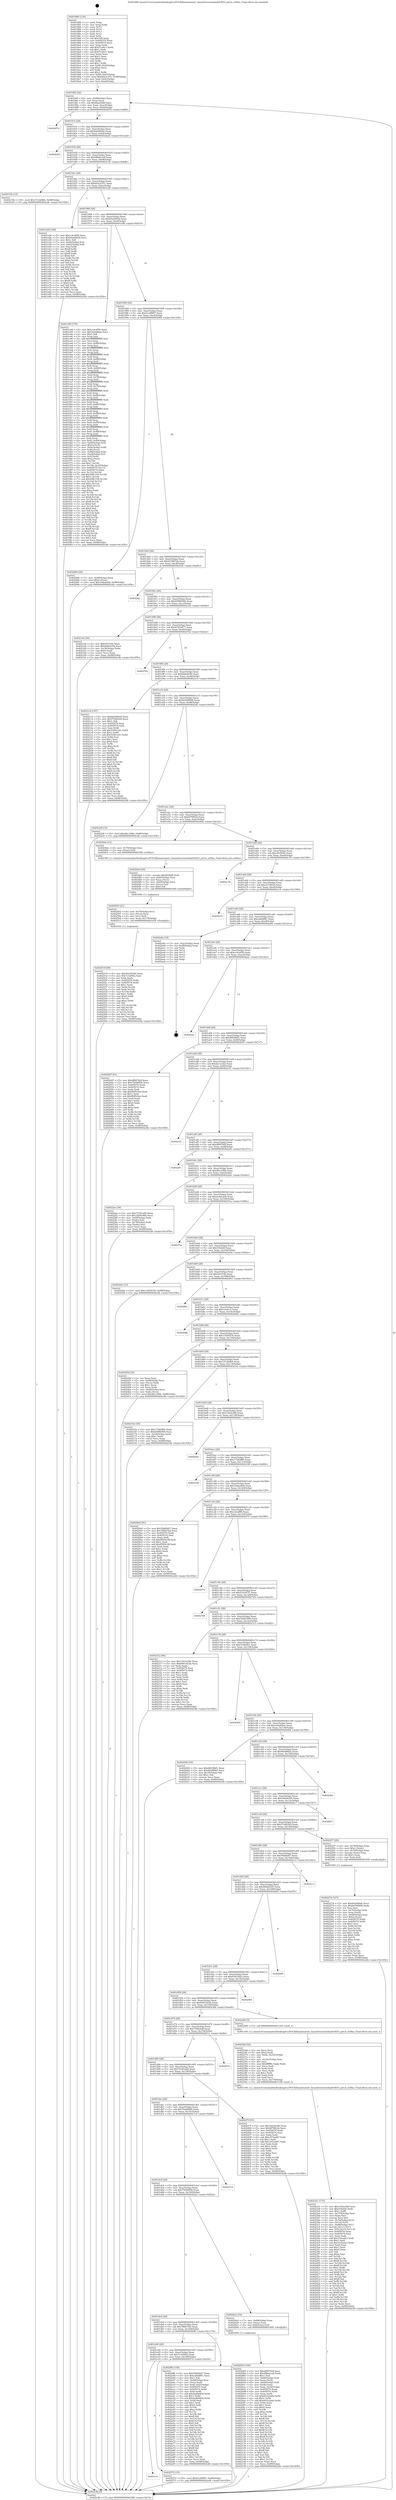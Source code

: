 digraph "0x401880" {
  label = "0x401880 (/mnt/c/Users/mathe/Desktop/tcc/POCII/binaries/extr_linuxdriversnetdsab53b53_priv.h_is58xx_Final-ollvm.out::main(0))"
  labelloc = "t"
  node[shape=record]

  Entry [label="",width=0.3,height=0.3,shape=circle,fillcolor=black,style=filled]
  "0x4018f4" [label="{
     0x4018f4 [32]\l
     | [instrs]\l
     &nbsp;&nbsp;0x4018f4 \<+6\>: mov -0x98(%rbp),%eax\l
     &nbsp;&nbsp;0x4018fa \<+2\>: mov %eax,%ecx\l
     &nbsp;&nbsp;0x4018fc \<+6\>: sub $0x82ea5d8f,%ecx\l
     &nbsp;&nbsp;0x401902 \<+6\>: mov %eax,-0xac(%rbp)\l
     &nbsp;&nbsp;0x401908 \<+6\>: mov %ecx,-0xb0(%rbp)\l
     &nbsp;&nbsp;0x40190e \<+6\>: je 000000000040287d \<main+0xffd\>\l
  }"]
  "0x40287d" [label="{
     0x40287d\l
  }", style=dashed]
  "0x401914" [label="{
     0x401914 [28]\l
     | [instrs]\l
     &nbsp;&nbsp;0x401914 \<+5\>: jmp 0000000000401919 \<main+0x99\>\l
     &nbsp;&nbsp;0x401919 \<+6\>: mov -0xac(%rbp),%eax\l
     &nbsp;&nbsp;0x40191f \<+5\>: sub $0x8ab569a6,%eax\l
     &nbsp;&nbsp;0x401924 \<+6\>: mov %eax,-0xb4(%rbp)\l
     &nbsp;&nbsp;0x40192a \<+6\>: je 0000000000402b24 \<main+0x12a4\>\l
  }"]
  Exit [label="",width=0.3,height=0.3,shape=circle,fillcolor=black,style=filled,peripheries=2]
  "0x402b24" [label="{
     0x402b24\l
  }", style=dashed]
  "0x401930" [label="{
     0x401930 [28]\l
     | [instrs]\l
     &nbsp;&nbsp;0x401930 \<+5\>: jmp 0000000000401935 \<main+0xb5\>\l
     &nbsp;&nbsp;0x401935 \<+6\>: mov -0xac(%rbp),%eax\l
     &nbsp;&nbsp;0x40193b \<+5\>: sub $0x98bdcce8,%eax\l
     &nbsp;&nbsp;0x401940 \<+6\>: mov %eax,-0xb8(%rbp)\l
     &nbsp;&nbsp;0x401946 \<+6\>: je 000000000040215b \<main+0x8db\>\l
  }"]
  "0x401e1c" [label="{
     0x401e1c\l
  }", style=dashed]
  "0x40215b" [label="{
     0x40215b [15]\l
     | [instrs]\l
     &nbsp;&nbsp;0x40215b \<+10\>: movl $0x1512b9b4,-0x98(%rbp)\l
     &nbsp;&nbsp;0x402165 \<+5\>: jmp 0000000000402cdb \<main+0x145b\>\l
  }"]
  "0x40194c" [label="{
     0x40194c [28]\l
     | [instrs]\l
     &nbsp;&nbsp;0x40194c \<+5\>: jmp 0000000000401951 \<main+0xd1\>\l
     &nbsp;&nbsp;0x401951 \<+6\>: mov -0xac(%rbp),%eax\l
     &nbsp;&nbsp;0x401957 \<+5\>: sub $0xb023c551,%eax\l
     &nbsp;&nbsp;0x40195c \<+6\>: mov %eax,-0xbc(%rbp)\l
     &nbsp;&nbsp;0x401962 \<+6\>: je 0000000000401e26 \<main+0x5a6\>\l
  }"]
  "0x402572" [label="{
     0x402572 [15]\l
     | [instrs]\l
     &nbsp;&nbsp;0x402572 \<+10\>: movl $0xb1a98f67,-0x98(%rbp)\l
     &nbsp;&nbsp;0x40257c \<+5\>: jmp 0000000000402cdb \<main+0x145b\>\l
  }"]
  "0x401e26" [label="{
     0x401e26 [106]\l
     | [instrs]\l
     &nbsp;&nbsp;0x401e26 \<+5\>: mov $0xcc4c4f56,%eax\l
     &nbsp;&nbsp;0x401e2b \<+5\>: mov $0xb0a40b5d,%ecx\l
     &nbsp;&nbsp;0x401e30 \<+2\>: mov $0x1,%dl\l
     &nbsp;&nbsp;0x401e32 \<+7\>: mov -0x92(%rbp),%sil\l
     &nbsp;&nbsp;0x401e39 \<+7\>: mov -0x91(%rbp),%dil\l
     &nbsp;&nbsp;0x401e40 \<+3\>: mov %sil,%r8b\l
     &nbsp;&nbsp;0x401e43 \<+4\>: xor $0xff,%r8b\l
     &nbsp;&nbsp;0x401e47 \<+3\>: mov %dil,%r9b\l
     &nbsp;&nbsp;0x401e4a \<+4\>: xor $0xff,%r9b\l
     &nbsp;&nbsp;0x401e4e \<+3\>: xor $0x0,%dl\l
     &nbsp;&nbsp;0x401e51 \<+3\>: mov %r8b,%r10b\l
     &nbsp;&nbsp;0x401e54 \<+4\>: and $0x0,%r10b\l
     &nbsp;&nbsp;0x401e58 \<+3\>: and %dl,%sil\l
     &nbsp;&nbsp;0x401e5b \<+3\>: mov %r9b,%r11b\l
     &nbsp;&nbsp;0x401e5e \<+4\>: and $0x0,%r11b\l
     &nbsp;&nbsp;0x401e62 \<+3\>: and %dl,%dil\l
     &nbsp;&nbsp;0x401e65 \<+3\>: or %sil,%r10b\l
     &nbsp;&nbsp;0x401e68 \<+3\>: or %dil,%r11b\l
     &nbsp;&nbsp;0x401e6b \<+3\>: xor %r11b,%r10b\l
     &nbsp;&nbsp;0x401e6e \<+3\>: or %r9b,%r8b\l
     &nbsp;&nbsp;0x401e71 \<+4\>: xor $0xff,%r8b\l
     &nbsp;&nbsp;0x401e75 \<+3\>: or $0x0,%dl\l
     &nbsp;&nbsp;0x401e78 \<+3\>: and %dl,%r8b\l
     &nbsp;&nbsp;0x401e7b \<+3\>: or %r8b,%r10b\l
     &nbsp;&nbsp;0x401e7e \<+4\>: test $0x1,%r10b\l
     &nbsp;&nbsp;0x401e82 \<+3\>: cmovne %ecx,%eax\l
     &nbsp;&nbsp;0x401e85 \<+6\>: mov %eax,-0x98(%rbp)\l
     &nbsp;&nbsp;0x401e8b \<+5\>: jmp 0000000000402cdb \<main+0x145b\>\l
  }"]
  "0x401968" [label="{
     0x401968 [28]\l
     | [instrs]\l
     &nbsp;&nbsp;0x401968 \<+5\>: jmp 000000000040196d \<main+0xed\>\l
     &nbsp;&nbsp;0x40196d \<+6\>: mov -0xac(%rbp),%eax\l
     &nbsp;&nbsp;0x401973 \<+5\>: sub $0xb0a40b5d,%eax\l
     &nbsp;&nbsp;0x401978 \<+6\>: mov %eax,-0xc0(%rbp)\l
     &nbsp;&nbsp;0x40197e \<+6\>: je 0000000000401e90 \<main+0x610\>\l
  }"]
  "0x402cdb" [label="{
     0x402cdb [5]\l
     | [instrs]\l
     &nbsp;&nbsp;0x402cdb \<+5\>: jmp 00000000004018f4 \<main+0x74\>\l
  }"]
  "0x401880" [label="{
     0x401880 [116]\l
     | [instrs]\l
     &nbsp;&nbsp;0x401880 \<+1\>: push %rbp\l
     &nbsp;&nbsp;0x401881 \<+3\>: mov %rsp,%rbp\l
     &nbsp;&nbsp;0x401884 \<+2\>: push %r15\l
     &nbsp;&nbsp;0x401886 \<+2\>: push %r14\l
     &nbsp;&nbsp;0x401888 \<+2\>: push %r13\l
     &nbsp;&nbsp;0x40188a \<+2\>: push %r12\l
     &nbsp;&nbsp;0x40188c \<+1\>: push %rbx\l
     &nbsp;&nbsp;0x40188d \<+7\>: sub $0x198,%rsp\l
     &nbsp;&nbsp;0x401894 \<+7\>: mov 0x405070,%eax\l
     &nbsp;&nbsp;0x40189b \<+7\>: mov 0x405074,%ecx\l
     &nbsp;&nbsp;0x4018a2 \<+2\>: mov %eax,%edx\l
     &nbsp;&nbsp;0x4018a4 \<+6\>: add $0xf7cabc1,%edx\l
     &nbsp;&nbsp;0x4018aa \<+3\>: sub $0x1,%edx\l
     &nbsp;&nbsp;0x4018ad \<+6\>: sub $0xf7cabc1,%edx\l
     &nbsp;&nbsp;0x4018b3 \<+3\>: imul %edx,%eax\l
     &nbsp;&nbsp;0x4018b6 \<+3\>: and $0x1,%eax\l
     &nbsp;&nbsp;0x4018b9 \<+3\>: cmp $0x0,%eax\l
     &nbsp;&nbsp;0x4018bc \<+4\>: sete %r8b\l
     &nbsp;&nbsp;0x4018c0 \<+4\>: and $0x1,%r8b\l
     &nbsp;&nbsp;0x4018c4 \<+7\>: mov %r8b,-0x92(%rbp)\l
     &nbsp;&nbsp;0x4018cb \<+3\>: cmp $0xa,%ecx\l
     &nbsp;&nbsp;0x4018ce \<+4\>: setl %r8b\l
     &nbsp;&nbsp;0x4018d2 \<+4\>: and $0x1,%r8b\l
     &nbsp;&nbsp;0x4018d6 \<+7\>: mov %r8b,-0x91(%rbp)\l
     &nbsp;&nbsp;0x4018dd \<+10\>: movl $0xb023c551,-0x98(%rbp)\l
     &nbsp;&nbsp;0x4018e7 \<+6\>: mov %edi,-0x9c(%rbp)\l
     &nbsp;&nbsp;0x4018ed \<+7\>: mov %rsi,-0xa8(%rbp)\l
  }"]
  "0x401e00" [label="{
     0x401e00 [28]\l
     | [instrs]\l
     &nbsp;&nbsp;0x401e00 \<+5\>: jmp 0000000000401e05 \<main+0x585\>\l
     &nbsp;&nbsp;0x401e05 \<+6\>: mov -0xac(%rbp),%eax\l
     &nbsp;&nbsp;0x401e0b \<+5\>: sub $0x7c3e9f42,%eax\l
     &nbsp;&nbsp;0x401e10 \<+6\>: mov %eax,-0x168(%rbp)\l
     &nbsp;&nbsp;0x401e16 \<+6\>: je 0000000000402572 \<main+0xcf2\>\l
  }"]
  "0x401e90" [label="{
     0x401e90 [376]\l
     | [instrs]\l
     &nbsp;&nbsp;0x401e90 \<+5\>: mov $0xcc4c4f56,%eax\l
     &nbsp;&nbsp;0x401e95 \<+5\>: mov $0x3eb266ae,%ecx\l
     &nbsp;&nbsp;0x401e9a \<+2\>: mov $0x1,%dl\l
     &nbsp;&nbsp;0x401e9c \<+3\>: mov %rsp,%rsi\l
     &nbsp;&nbsp;0x401e9f \<+4\>: add $0xfffffffffffffff0,%rsi\l
     &nbsp;&nbsp;0x401ea3 \<+3\>: mov %rsi,%rsp\l
     &nbsp;&nbsp;0x401ea6 \<+7\>: mov %rsi,-0x90(%rbp)\l
     &nbsp;&nbsp;0x401ead \<+3\>: mov %rsp,%rsi\l
     &nbsp;&nbsp;0x401eb0 \<+4\>: add $0xfffffffffffffff0,%rsi\l
     &nbsp;&nbsp;0x401eb4 \<+3\>: mov %rsi,%rsp\l
     &nbsp;&nbsp;0x401eb7 \<+3\>: mov %rsp,%rdi\l
     &nbsp;&nbsp;0x401eba \<+4\>: add $0xfffffffffffffff0,%rdi\l
     &nbsp;&nbsp;0x401ebe \<+3\>: mov %rdi,%rsp\l
     &nbsp;&nbsp;0x401ec1 \<+7\>: mov %rdi,-0x88(%rbp)\l
     &nbsp;&nbsp;0x401ec8 \<+3\>: mov %rsp,%rdi\l
     &nbsp;&nbsp;0x401ecb \<+4\>: add $0xfffffffffffffff0,%rdi\l
     &nbsp;&nbsp;0x401ecf \<+3\>: mov %rdi,%rsp\l
     &nbsp;&nbsp;0x401ed2 \<+4\>: mov %rdi,-0x80(%rbp)\l
     &nbsp;&nbsp;0x401ed6 \<+3\>: mov %rsp,%rdi\l
     &nbsp;&nbsp;0x401ed9 \<+4\>: add $0xfffffffffffffff0,%rdi\l
     &nbsp;&nbsp;0x401edd \<+3\>: mov %rdi,%rsp\l
     &nbsp;&nbsp;0x401ee0 \<+4\>: mov %rdi,-0x78(%rbp)\l
     &nbsp;&nbsp;0x401ee4 \<+3\>: mov %rsp,%rdi\l
     &nbsp;&nbsp;0x401ee7 \<+4\>: add $0xfffffffffffffff0,%rdi\l
     &nbsp;&nbsp;0x401eeb \<+3\>: mov %rdi,%rsp\l
     &nbsp;&nbsp;0x401eee \<+4\>: mov %rdi,-0x70(%rbp)\l
     &nbsp;&nbsp;0x401ef2 \<+3\>: mov %rsp,%rdi\l
     &nbsp;&nbsp;0x401ef5 \<+4\>: add $0xfffffffffffffff0,%rdi\l
     &nbsp;&nbsp;0x401ef9 \<+3\>: mov %rdi,%rsp\l
     &nbsp;&nbsp;0x401efc \<+4\>: mov %rdi,-0x68(%rbp)\l
     &nbsp;&nbsp;0x401f00 \<+3\>: mov %rsp,%rdi\l
     &nbsp;&nbsp;0x401f03 \<+4\>: add $0xfffffffffffffff0,%rdi\l
     &nbsp;&nbsp;0x401f07 \<+3\>: mov %rdi,%rsp\l
     &nbsp;&nbsp;0x401f0a \<+4\>: mov %rdi,-0x60(%rbp)\l
     &nbsp;&nbsp;0x401f0e \<+3\>: mov %rsp,%rdi\l
     &nbsp;&nbsp;0x401f11 \<+4\>: add $0xfffffffffffffff0,%rdi\l
     &nbsp;&nbsp;0x401f15 \<+3\>: mov %rdi,%rsp\l
     &nbsp;&nbsp;0x401f18 \<+4\>: mov %rdi,-0x58(%rbp)\l
     &nbsp;&nbsp;0x401f1c \<+3\>: mov %rsp,%rdi\l
     &nbsp;&nbsp;0x401f1f \<+4\>: add $0xfffffffffffffff0,%rdi\l
     &nbsp;&nbsp;0x401f23 \<+3\>: mov %rdi,%rsp\l
     &nbsp;&nbsp;0x401f26 \<+4\>: mov %rdi,-0x50(%rbp)\l
     &nbsp;&nbsp;0x401f2a \<+3\>: mov %rsp,%rdi\l
     &nbsp;&nbsp;0x401f2d \<+4\>: add $0xfffffffffffffff0,%rdi\l
     &nbsp;&nbsp;0x401f31 \<+3\>: mov %rdi,%rsp\l
     &nbsp;&nbsp;0x401f34 \<+4\>: mov %rdi,-0x48(%rbp)\l
     &nbsp;&nbsp;0x401f38 \<+3\>: mov %rsp,%rdi\l
     &nbsp;&nbsp;0x401f3b \<+4\>: add $0xfffffffffffffff0,%rdi\l
     &nbsp;&nbsp;0x401f3f \<+3\>: mov %rdi,%rsp\l
     &nbsp;&nbsp;0x401f42 \<+4\>: mov %rdi,-0x40(%rbp)\l
     &nbsp;&nbsp;0x401f46 \<+7\>: mov -0x90(%rbp),%rdi\l
     &nbsp;&nbsp;0x401f4d \<+6\>: movl $0x0,(%rdi)\l
     &nbsp;&nbsp;0x401f53 \<+7\>: mov -0x9c(%rbp),%r8d\l
     &nbsp;&nbsp;0x401f5a \<+3\>: mov %r8d,(%rsi)\l
     &nbsp;&nbsp;0x401f5d \<+7\>: mov -0x88(%rbp),%rdi\l
     &nbsp;&nbsp;0x401f64 \<+7\>: mov -0xa8(%rbp),%r9\l
     &nbsp;&nbsp;0x401f6b \<+3\>: mov %r9,(%rdi)\l
     &nbsp;&nbsp;0x401f6e \<+3\>: cmpl $0x2,(%rsi)\l
     &nbsp;&nbsp;0x401f71 \<+4\>: setne %r10b\l
     &nbsp;&nbsp;0x401f75 \<+4\>: and $0x1,%r10b\l
     &nbsp;&nbsp;0x401f79 \<+4\>: mov %r10b,-0x35(%rbp)\l
     &nbsp;&nbsp;0x401f7d \<+8\>: mov 0x405070,%r11d\l
     &nbsp;&nbsp;0x401f85 \<+7\>: mov 0x405074,%ebx\l
     &nbsp;&nbsp;0x401f8c \<+3\>: mov %r11d,%r14d\l
     &nbsp;&nbsp;0x401f8f \<+7\>: add $0x498c104,%r14d\l
     &nbsp;&nbsp;0x401f96 \<+4\>: sub $0x1,%r14d\l
     &nbsp;&nbsp;0x401f9a \<+7\>: sub $0x498c104,%r14d\l
     &nbsp;&nbsp;0x401fa1 \<+4\>: imul %r14d,%r11d\l
     &nbsp;&nbsp;0x401fa5 \<+4\>: and $0x1,%r11d\l
     &nbsp;&nbsp;0x401fa9 \<+4\>: cmp $0x0,%r11d\l
     &nbsp;&nbsp;0x401fad \<+4\>: sete %r10b\l
     &nbsp;&nbsp;0x401fb1 \<+3\>: cmp $0xa,%ebx\l
     &nbsp;&nbsp;0x401fb4 \<+4\>: setl %r15b\l
     &nbsp;&nbsp;0x401fb8 \<+3\>: mov %r10b,%r12b\l
     &nbsp;&nbsp;0x401fbb \<+4\>: xor $0xff,%r12b\l
     &nbsp;&nbsp;0x401fbf \<+3\>: mov %r15b,%r13b\l
     &nbsp;&nbsp;0x401fc2 \<+4\>: xor $0xff,%r13b\l
     &nbsp;&nbsp;0x401fc6 \<+3\>: xor $0x0,%dl\l
     &nbsp;&nbsp;0x401fc9 \<+3\>: mov %r12b,%sil\l
     &nbsp;&nbsp;0x401fcc \<+4\>: and $0x0,%sil\l
     &nbsp;&nbsp;0x401fd0 \<+3\>: and %dl,%r10b\l
     &nbsp;&nbsp;0x401fd3 \<+3\>: mov %r13b,%dil\l
     &nbsp;&nbsp;0x401fd6 \<+4\>: and $0x0,%dil\l
     &nbsp;&nbsp;0x401fda \<+3\>: and %dl,%r15b\l
     &nbsp;&nbsp;0x401fdd \<+3\>: or %r10b,%sil\l
     &nbsp;&nbsp;0x401fe0 \<+3\>: or %r15b,%dil\l
     &nbsp;&nbsp;0x401fe3 \<+3\>: xor %dil,%sil\l
     &nbsp;&nbsp;0x401fe6 \<+3\>: or %r13b,%r12b\l
     &nbsp;&nbsp;0x401fe9 \<+4\>: xor $0xff,%r12b\l
     &nbsp;&nbsp;0x401fed \<+3\>: or $0x0,%dl\l
     &nbsp;&nbsp;0x401ff0 \<+3\>: and %dl,%r12b\l
     &nbsp;&nbsp;0x401ff3 \<+3\>: or %r12b,%sil\l
     &nbsp;&nbsp;0x401ff6 \<+4\>: test $0x1,%sil\l
     &nbsp;&nbsp;0x401ffa \<+3\>: cmovne %ecx,%eax\l
     &nbsp;&nbsp;0x401ffd \<+6\>: mov %eax,-0x98(%rbp)\l
     &nbsp;&nbsp;0x402003 \<+5\>: jmp 0000000000402cdb \<main+0x145b\>\l
  }"]
  "0x401984" [label="{
     0x401984 [28]\l
     | [instrs]\l
     &nbsp;&nbsp;0x401984 \<+5\>: jmp 0000000000401989 \<main+0x109\>\l
     &nbsp;&nbsp;0x401989 \<+6\>: mov -0xac(%rbp),%eax\l
     &nbsp;&nbsp;0x40198f \<+5\>: sub $0xb1a98f67,%eax\l
     &nbsp;&nbsp;0x401994 \<+6\>: mov %eax,-0xc4(%rbp)\l
     &nbsp;&nbsp;0x40199a \<+6\>: je 0000000000402984 \<main+0x1104\>\l
  }"]
  "0x4029fb" [label="{
     0x4029fb [159]\l
     | [instrs]\l
     &nbsp;&nbsp;0x4029fb \<+5\>: mov $0x59dfdd47,%eax\l
     &nbsp;&nbsp;0x402a00 \<+5\>: mov $0xca8e8f81,%ecx\l
     &nbsp;&nbsp;0x402a05 \<+2\>: mov $0x1,%dl\l
     &nbsp;&nbsp;0x402a07 \<+7\>: mov -0x90(%rbp),%rsi\l
     &nbsp;&nbsp;0x402a0e \<+2\>: mov (%rsi),%edi\l
     &nbsp;&nbsp;0x402a10 \<+3\>: mov %edi,-0x2c(%rbp)\l
     &nbsp;&nbsp;0x402a13 \<+7\>: mov 0x405070,%edi\l
     &nbsp;&nbsp;0x402a1a \<+8\>: mov 0x405074,%r8d\l
     &nbsp;&nbsp;0x402a22 \<+3\>: mov %edi,%r9d\l
     &nbsp;&nbsp;0x402a25 \<+7\>: add $0x4ad6840d,%r9d\l
     &nbsp;&nbsp;0x402a2c \<+4\>: sub $0x1,%r9d\l
     &nbsp;&nbsp;0x402a30 \<+7\>: sub $0x4ad6840d,%r9d\l
     &nbsp;&nbsp;0x402a37 \<+4\>: imul %r9d,%edi\l
     &nbsp;&nbsp;0x402a3b \<+3\>: and $0x1,%edi\l
     &nbsp;&nbsp;0x402a3e \<+3\>: cmp $0x0,%edi\l
     &nbsp;&nbsp;0x402a41 \<+4\>: sete %r10b\l
     &nbsp;&nbsp;0x402a45 \<+4\>: cmp $0xa,%r8d\l
     &nbsp;&nbsp;0x402a49 \<+4\>: setl %r11b\l
     &nbsp;&nbsp;0x402a4d \<+3\>: mov %r10b,%bl\l
     &nbsp;&nbsp;0x402a50 \<+3\>: xor $0xff,%bl\l
     &nbsp;&nbsp;0x402a53 \<+3\>: mov %r11b,%r14b\l
     &nbsp;&nbsp;0x402a56 \<+4\>: xor $0xff,%r14b\l
     &nbsp;&nbsp;0x402a5a \<+3\>: xor $0x0,%dl\l
     &nbsp;&nbsp;0x402a5d \<+3\>: mov %bl,%r15b\l
     &nbsp;&nbsp;0x402a60 \<+4\>: and $0x0,%r15b\l
     &nbsp;&nbsp;0x402a64 \<+3\>: and %dl,%r10b\l
     &nbsp;&nbsp;0x402a67 \<+3\>: mov %r14b,%r12b\l
     &nbsp;&nbsp;0x402a6a \<+4\>: and $0x0,%r12b\l
     &nbsp;&nbsp;0x402a6e \<+3\>: and %dl,%r11b\l
     &nbsp;&nbsp;0x402a71 \<+3\>: or %r10b,%r15b\l
     &nbsp;&nbsp;0x402a74 \<+3\>: or %r11b,%r12b\l
     &nbsp;&nbsp;0x402a77 \<+3\>: xor %r12b,%r15b\l
     &nbsp;&nbsp;0x402a7a \<+3\>: or %r14b,%bl\l
     &nbsp;&nbsp;0x402a7d \<+3\>: xor $0xff,%bl\l
     &nbsp;&nbsp;0x402a80 \<+3\>: or $0x0,%dl\l
     &nbsp;&nbsp;0x402a83 \<+2\>: and %dl,%bl\l
     &nbsp;&nbsp;0x402a85 \<+3\>: or %bl,%r15b\l
     &nbsp;&nbsp;0x402a88 \<+4\>: test $0x1,%r15b\l
     &nbsp;&nbsp;0x402a8c \<+3\>: cmovne %ecx,%eax\l
     &nbsp;&nbsp;0x402a8f \<+6\>: mov %eax,-0x98(%rbp)\l
     &nbsp;&nbsp;0x402a95 \<+5\>: jmp 0000000000402cdb \<main+0x145b\>\l
  }"]
  "0x402518" [label="{
     0x402518 [90]\l
     | [instrs]\l
     &nbsp;&nbsp;0x402518 \<+5\>: mov $0x54436186,%eax\l
     &nbsp;&nbsp;0x40251d \<+5\>: mov $0x7c3e9f42,%esi\l
     &nbsp;&nbsp;0x402522 \<+2\>: xor %edx,%edx\l
     &nbsp;&nbsp;0x402524 \<+8\>: mov 0x405070,%r8d\l
     &nbsp;&nbsp;0x40252c \<+8\>: mov 0x405074,%r9d\l
     &nbsp;&nbsp;0x402534 \<+3\>: sub $0x1,%edx\l
     &nbsp;&nbsp;0x402537 \<+3\>: mov %r8d,%r10d\l
     &nbsp;&nbsp;0x40253a \<+3\>: add %edx,%r10d\l
     &nbsp;&nbsp;0x40253d \<+4\>: imul %r10d,%r8d\l
     &nbsp;&nbsp;0x402541 \<+4\>: and $0x1,%r8d\l
     &nbsp;&nbsp;0x402545 \<+4\>: cmp $0x0,%r8d\l
     &nbsp;&nbsp;0x402549 \<+4\>: sete %r11b\l
     &nbsp;&nbsp;0x40254d \<+4\>: cmp $0xa,%r9d\l
     &nbsp;&nbsp;0x402551 \<+3\>: setl %bl\l
     &nbsp;&nbsp;0x402554 \<+3\>: mov %r11b,%r14b\l
     &nbsp;&nbsp;0x402557 \<+3\>: and %bl,%r14b\l
     &nbsp;&nbsp;0x40255a \<+3\>: xor %bl,%r11b\l
     &nbsp;&nbsp;0x40255d \<+3\>: or %r11b,%r14b\l
     &nbsp;&nbsp;0x402560 \<+4\>: test $0x1,%r14b\l
     &nbsp;&nbsp;0x402564 \<+3\>: cmovne %esi,%eax\l
     &nbsp;&nbsp;0x402567 \<+6\>: mov %eax,-0x98(%rbp)\l
     &nbsp;&nbsp;0x40256d \<+5\>: jmp 0000000000402cdb \<main+0x145b\>\l
  }"]
  "0x402984" [label="{
     0x402984 [28]\l
     | [instrs]\l
     &nbsp;&nbsp;0x402984 \<+7\>: mov -0x90(%rbp),%rax\l
     &nbsp;&nbsp;0x40298b \<+6\>: movl $0x0,(%rax)\l
     &nbsp;&nbsp;0x402991 \<+10\>: movl $0x19daa40d,-0x98(%rbp)\l
     &nbsp;&nbsp;0x40299b \<+5\>: jmp 0000000000402cdb \<main+0x145b\>\l
  }"]
  "0x4019a0" [label="{
     0x4019a0 [28]\l
     | [instrs]\l
     &nbsp;&nbsp;0x4019a0 \<+5\>: jmp 00000000004019a5 \<main+0x125\>\l
     &nbsp;&nbsp;0x4019a5 \<+6\>: mov -0xac(%rbp),%eax\l
     &nbsp;&nbsp;0x4019ab \<+5\>: sub $0xb239b7de,%eax\l
     &nbsp;&nbsp;0x4019b0 \<+6\>: mov %eax,-0xc8(%rbp)\l
     &nbsp;&nbsp;0x4019b6 \<+6\>: je 00000000004025dc \<main+0xd5c\>\l
  }"]
  "0x402503" [label="{
     0x402503 [21]\l
     | [instrs]\l
     &nbsp;&nbsp;0x402503 \<+4\>: mov -0x70(%rbp),%rcx\l
     &nbsp;&nbsp;0x402507 \<+3\>: mov (%rcx),%rcx\l
     &nbsp;&nbsp;0x40250a \<+3\>: mov %rcx,%rdi\l
     &nbsp;&nbsp;0x40250d \<+6\>: mov %eax,-0x174(%rbp)\l
     &nbsp;&nbsp;0x402513 \<+5\>: call 0000000000401030 \<free@plt\>\l
     | [calls]\l
     &nbsp;&nbsp;0x401030 \{1\} (unknown)\l
  }"]
  "0x4025dc" [label="{
     0x4025dc\l
  }", style=dashed]
  "0x4019bc" [label="{
     0x4019bc [28]\l
     | [instrs]\l
     &nbsp;&nbsp;0x4019bc \<+5\>: jmp 00000000004019c1 \<main+0x141\>\l
     &nbsp;&nbsp;0x4019c1 \<+6\>: mov -0xac(%rbp),%eax\l
     &nbsp;&nbsp;0x4019c7 \<+5\>: sub $0xb508b560,%eax\l
     &nbsp;&nbsp;0x4019cc \<+6\>: mov %eax,-0xcc(%rbp)\l
     &nbsp;&nbsp;0x4019d2 \<+6\>: je 00000000004021a6 \<main+0x926\>\l
  }"]
  "0x4024e6" [label="{
     0x4024e6 [29]\l
     | [instrs]\l
     &nbsp;&nbsp;0x4024e6 \<+10\>: movabs $0x4030d6,%rdi\l
     &nbsp;&nbsp;0x4024f0 \<+4\>: mov -0x60(%rbp),%rcx\l
     &nbsp;&nbsp;0x4024f4 \<+2\>: mov %eax,(%rcx)\l
     &nbsp;&nbsp;0x4024f6 \<+4\>: mov -0x60(%rbp),%rcx\l
     &nbsp;&nbsp;0x4024fa \<+2\>: mov (%rcx),%esi\l
     &nbsp;&nbsp;0x4024fc \<+2\>: mov $0x0,%al\l
     &nbsp;&nbsp;0x4024fe \<+5\>: call 0000000000401040 \<printf@plt\>\l
     | [calls]\l
     &nbsp;&nbsp;0x401040 \{1\} (unknown)\l
  }"]
  "0x4021a6" [label="{
     0x4021a6 [30]\l
     | [instrs]\l
     &nbsp;&nbsp;0x4021a6 \<+5\>: mov $0x5d1f16b,%eax\l
     &nbsp;&nbsp;0x4021ab \<+5\>: mov $0xbb8e0c94,%ecx\l
     &nbsp;&nbsp;0x4021b0 \<+3\>: mov -0x34(%rbp),%edx\l
     &nbsp;&nbsp;0x4021b3 \<+3\>: cmp $0x0,%edx\l
     &nbsp;&nbsp;0x4021b6 \<+3\>: cmove %ecx,%eax\l
     &nbsp;&nbsp;0x4021b9 \<+6\>: mov %eax,-0x98(%rbp)\l
     &nbsp;&nbsp;0x4021bf \<+5\>: jmp 0000000000402cdb \<main+0x145b\>\l
  }"]
  "0x4019d8" [label="{
     0x4019d8 [28]\l
     | [instrs]\l
     &nbsp;&nbsp;0x4019d8 \<+5\>: jmp 00000000004019dd \<main+0x15d\>\l
     &nbsp;&nbsp;0x4019dd \<+6\>: mov -0xac(%rbp),%eax\l
     &nbsp;&nbsp;0x4019e3 \<+5\>: sub $0xb725e877,%eax\l
     &nbsp;&nbsp;0x4019e8 \<+6\>: mov %eax,-0xd0(%rbp)\l
     &nbsp;&nbsp;0x4019ee \<+6\>: je 0000000000402762 \<main+0xee2\>\l
  }"]
  "0x4023a1" [label="{
     0x4023a1 [173]\l
     | [instrs]\l
     &nbsp;&nbsp;0x4023a1 \<+5\>: mov $0x1543e386,%ecx\l
     &nbsp;&nbsp;0x4023a6 \<+5\>: mov $0x53faf28,%edx\l
     &nbsp;&nbsp;0x4023ab \<+3\>: mov $0x1,%r8b\l
     &nbsp;&nbsp;0x4023ae \<+6\>: mov -0x170(%rbp),%esi\l
     &nbsp;&nbsp;0x4023b4 \<+3\>: imul %eax,%esi\l
     &nbsp;&nbsp;0x4023b7 \<+3\>: movslq %esi,%r9\l
     &nbsp;&nbsp;0x4023ba \<+4\>: mov -0x70(%rbp),%r10\l
     &nbsp;&nbsp;0x4023be \<+3\>: mov (%r10),%r10\l
     &nbsp;&nbsp;0x4023c1 \<+4\>: mov -0x68(%rbp),%r11\l
     &nbsp;&nbsp;0x4023c5 \<+3\>: movslq (%r11),%r11\l
     &nbsp;&nbsp;0x4023c8 \<+4\>: mov %r9,(%r10,%r11,8)\l
     &nbsp;&nbsp;0x4023cc \<+7\>: mov 0x405070,%eax\l
     &nbsp;&nbsp;0x4023d3 \<+7\>: mov 0x405074,%esi\l
     &nbsp;&nbsp;0x4023da \<+2\>: mov %eax,%edi\l
     &nbsp;&nbsp;0x4023dc \<+6\>: add $0x31fea2e3,%edi\l
     &nbsp;&nbsp;0x4023e2 \<+3\>: sub $0x1,%edi\l
     &nbsp;&nbsp;0x4023e5 \<+6\>: sub $0x31fea2e3,%edi\l
     &nbsp;&nbsp;0x4023eb \<+3\>: imul %edi,%eax\l
     &nbsp;&nbsp;0x4023ee \<+3\>: and $0x1,%eax\l
     &nbsp;&nbsp;0x4023f1 \<+3\>: cmp $0x0,%eax\l
     &nbsp;&nbsp;0x4023f4 \<+3\>: sete %bl\l
     &nbsp;&nbsp;0x4023f7 \<+3\>: cmp $0xa,%esi\l
     &nbsp;&nbsp;0x4023fa \<+4\>: setl %r14b\l
     &nbsp;&nbsp;0x4023fe \<+3\>: mov %bl,%r15b\l
     &nbsp;&nbsp;0x402401 \<+4\>: xor $0xff,%r15b\l
     &nbsp;&nbsp;0x402405 \<+3\>: mov %r14b,%r12b\l
     &nbsp;&nbsp;0x402408 \<+4\>: xor $0xff,%r12b\l
     &nbsp;&nbsp;0x40240c \<+4\>: xor $0x1,%r8b\l
     &nbsp;&nbsp;0x402410 \<+3\>: mov %r15b,%r13b\l
     &nbsp;&nbsp;0x402413 \<+4\>: and $0xff,%r13b\l
     &nbsp;&nbsp;0x402417 \<+3\>: and %r8b,%bl\l
     &nbsp;&nbsp;0x40241a \<+3\>: mov %r12b,%al\l
     &nbsp;&nbsp;0x40241d \<+2\>: and $0xff,%al\l
     &nbsp;&nbsp;0x40241f \<+3\>: and %r8b,%r14b\l
     &nbsp;&nbsp;0x402422 \<+3\>: or %bl,%r13b\l
     &nbsp;&nbsp;0x402425 \<+3\>: or %r14b,%al\l
     &nbsp;&nbsp;0x402428 \<+3\>: xor %al,%r13b\l
     &nbsp;&nbsp;0x40242b \<+3\>: or %r12b,%r15b\l
     &nbsp;&nbsp;0x40242e \<+4\>: xor $0xff,%r15b\l
     &nbsp;&nbsp;0x402432 \<+4\>: or $0x1,%r8b\l
     &nbsp;&nbsp;0x402436 \<+3\>: and %r8b,%r15b\l
     &nbsp;&nbsp;0x402439 \<+3\>: or %r15b,%r13b\l
     &nbsp;&nbsp;0x40243c \<+4\>: test $0x1,%r13b\l
     &nbsp;&nbsp;0x402440 \<+3\>: cmovne %edx,%ecx\l
     &nbsp;&nbsp;0x402443 \<+6\>: mov %ecx,-0x98(%rbp)\l
     &nbsp;&nbsp;0x402449 \<+5\>: jmp 0000000000402cdb \<main+0x145b\>\l
  }"]
  "0x402762" [label="{
     0x402762\l
  }", style=dashed]
  "0x4019f4" [label="{
     0x4019f4 [28]\l
     | [instrs]\l
     &nbsp;&nbsp;0x4019f4 \<+5\>: jmp 00000000004019f9 \<main+0x179\>\l
     &nbsp;&nbsp;0x4019f9 \<+6\>: mov -0xac(%rbp),%eax\l
     &nbsp;&nbsp;0x4019ff \<+5\>: sub $0xbb8e0c94,%eax\l
     &nbsp;&nbsp;0x401a04 \<+6\>: mov %eax,-0xd4(%rbp)\l
     &nbsp;&nbsp;0x401a0a \<+6\>: je 00000000004021c4 \<main+0x944\>\l
  }"]
  "0x40236d" [label="{
     0x40236d [52]\l
     | [instrs]\l
     &nbsp;&nbsp;0x40236d \<+2\>: xor %ecx,%ecx\l
     &nbsp;&nbsp;0x40236f \<+5\>: mov $0x2,%edx\l
     &nbsp;&nbsp;0x402374 \<+6\>: mov %edx,-0x16c(%rbp)\l
     &nbsp;&nbsp;0x40237a \<+1\>: cltd\l
     &nbsp;&nbsp;0x40237b \<+6\>: mov -0x16c(%rbp),%esi\l
     &nbsp;&nbsp;0x402381 \<+2\>: idiv %esi\l
     &nbsp;&nbsp;0x402383 \<+6\>: imul $0xfffffffe,%edx,%edx\l
     &nbsp;&nbsp;0x402389 \<+2\>: mov %ecx,%edi\l
     &nbsp;&nbsp;0x40238b \<+2\>: sub %edx,%edi\l
     &nbsp;&nbsp;0x40238d \<+2\>: mov %ecx,%edx\l
     &nbsp;&nbsp;0x40238f \<+3\>: sub $0x1,%edx\l
     &nbsp;&nbsp;0x402392 \<+2\>: add %edx,%edi\l
     &nbsp;&nbsp;0x402394 \<+2\>: sub %edi,%ecx\l
     &nbsp;&nbsp;0x402396 \<+6\>: mov %ecx,-0x170(%rbp)\l
     &nbsp;&nbsp;0x40239c \<+5\>: call 0000000000401160 \<next_i\>\l
     | [calls]\l
     &nbsp;&nbsp;0x401160 \{1\} (/mnt/c/Users/mathe/Desktop/tcc/POCII/binaries/extr_linuxdriversnetdsab53b53_priv.h_is58xx_Final-ollvm.out::next_i)\l
  }"]
  "0x4021c4" [label="{
     0x4021c4 [147]\l
     | [instrs]\l
     &nbsp;&nbsp;0x4021c4 \<+5\>: mov $0x8ab569a6,%eax\l
     &nbsp;&nbsp;0x4021c9 \<+5\>: mov $0x57a9b5e9,%ecx\l
     &nbsp;&nbsp;0x4021ce \<+2\>: mov $0x1,%dl\l
     &nbsp;&nbsp;0x4021d0 \<+7\>: mov 0x405070,%esi\l
     &nbsp;&nbsp;0x4021d7 \<+7\>: mov 0x405074,%edi\l
     &nbsp;&nbsp;0x4021de \<+3\>: mov %esi,%r8d\l
     &nbsp;&nbsp;0x4021e1 \<+7\>: add $0x530b1a41,%r8d\l
     &nbsp;&nbsp;0x4021e8 \<+4\>: sub $0x1,%r8d\l
     &nbsp;&nbsp;0x4021ec \<+7\>: sub $0x530b1a41,%r8d\l
     &nbsp;&nbsp;0x4021f3 \<+4\>: imul %r8d,%esi\l
     &nbsp;&nbsp;0x4021f7 \<+3\>: and $0x1,%esi\l
     &nbsp;&nbsp;0x4021fa \<+3\>: cmp $0x0,%esi\l
     &nbsp;&nbsp;0x4021fd \<+4\>: sete %r9b\l
     &nbsp;&nbsp;0x402201 \<+3\>: cmp $0xa,%edi\l
     &nbsp;&nbsp;0x402204 \<+4\>: setl %r10b\l
     &nbsp;&nbsp;0x402208 \<+3\>: mov %r9b,%r11b\l
     &nbsp;&nbsp;0x40220b \<+4\>: xor $0xff,%r11b\l
     &nbsp;&nbsp;0x40220f \<+3\>: mov %r10b,%bl\l
     &nbsp;&nbsp;0x402212 \<+3\>: xor $0xff,%bl\l
     &nbsp;&nbsp;0x402215 \<+3\>: xor $0x0,%dl\l
     &nbsp;&nbsp;0x402218 \<+3\>: mov %r11b,%r14b\l
     &nbsp;&nbsp;0x40221b \<+4\>: and $0x0,%r14b\l
     &nbsp;&nbsp;0x40221f \<+3\>: and %dl,%r9b\l
     &nbsp;&nbsp;0x402222 \<+3\>: mov %bl,%r15b\l
     &nbsp;&nbsp;0x402225 \<+4\>: and $0x0,%r15b\l
     &nbsp;&nbsp;0x402229 \<+3\>: and %dl,%r10b\l
     &nbsp;&nbsp;0x40222c \<+3\>: or %r9b,%r14b\l
     &nbsp;&nbsp;0x40222f \<+3\>: or %r10b,%r15b\l
     &nbsp;&nbsp;0x402232 \<+3\>: xor %r15b,%r14b\l
     &nbsp;&nbsp;0x402235 \<+3\>: or %bl,%r11b\l
     &nbsp;&nbsp;0x402238 \<+4\>: xor $0xff,%r11b\l
     &nbsp;&nbsp;0x40223c \<+3\>: or $0x0,%dl\l
     &nbsp;&nbsp;0x40223f \<+3\>: and %dl,%r11b\l
     &nbsp;&nbsp;0x402242 \<+3\>: or %r11b,%r14b\l
     &nbsp;&nbsp;0x402245 \<+4\>: test $0x1,%r14b\l
     &nbsp;&nbsp;0x402249 \<+3\>: cmovne %ecx,%eax\l
     &nbsp;&nbsp;0x40224c \<+6\>: mov %eax,-0x98(%rbp)\l
     &nbsp;&nbsp;0x402252 \<+5\>: jmp 0000000000402cdb \<main+0x145b\>\l
  }"]
  "0x401a10" [label="{
     0x401a10 [28]\l
     | [instrs]\l
     &nbsp;&nbsp;0x401a10 \<+5\>: jmp 0000000000401a15 \<main+0x195\>\l
     &nbsp;&nbsp;0x401a15 \<+6\>: mov -0xac(%rbp),%eax\l
     &nbsp;&nbsp;0x401a1b \<+5\>: sub $0xbe508908,%eax\l
     &nbsp;&nbsp;0x401a20 \<+6\>: mov %eax,-0xd8(%rbp)\l
     &nbsp;&nbsp;0x401a26 \<+6\>: je 00000000004022df \<main+0xa5f\>\l
  }"]
  "0x402274" [label="{
     0x402274 [107]\l
     | [instrs]\l
     &nbsp;&nbsp;0x402274 \<+5\>: mov $0x8ab569a6,%ecx\l
     &nbsp;&nbsp;0x402279 \<+5\>: mov $0xbe508908,%edx\l
     &nbsp;&nbsp;0x40227e \<+2\>: xor %esi,%esi\l
     &nbsp;&nbsp;0x402280 \<+4\>: mov -0x70(%rbp),%rdi\l
     &nbsp;&nbsp;0x402284 \<+3\>: mov %rax,(%rdi)\l
     &nbsp;&nbsp;0x402287 \<+4\>: mov -0x68(%rbp),%rax\l
     &nbsp;&nbsp;0x40228b \<+6\>: movl $0x0,(%rax)\l
     &nbsp;&nbsp;0x402291 \<+8\>: mov 0x405070,%r8d\l
     &nbsp;&nbsp;0x402299 \<+8\>: mov 0x405074,%r9d\l
     &nbsp;&nbsp;0x4022a1 \<+3\>: sub $0x1,%esi\l
     &nbsp;&nbsp;0x4022a4 \<+3\>: mov %r8d,%r10d\l
     &nbsp;&nbsp;0x4022a7 \<+3\>: add %esi,%r10d\l
     &nbsp;&nbsp;0x4022aa \<+4\>: imul %r10d,%r8d\l
     &nbsp;&nbsp;0x4022ae \<+4\>: and $0x1,%r8d\l
     &nbsp;&nbsp;0x4022b2 \<+4\>: cmp $0x0,%r8d\l
     &nbsp;&nbsp;0x4022b6 \<+4\>: sete %r11b\l
     &nbsp;&nbsp;0x4022ba \<+4\>: cmp $0xa,%r9d\l
     &nbsp;&nbsp;0x4022be \<+3\>: setl %bl\l
     &nbsp;&nbsp;0x4022c1 \<+3\>: mov %r11b,%r14b\l
     &nbsp;&nbsp;0x4022c4 \<+3\>: and %bl,%r14b\l
     &nbsp;&nbsp;0x4022c7 \<+3\>: xor %bl,%r11b\l
     &nbsp;&nbsp;0x4022ca \<+3\>: or %r11b,%r14b\l
     &nbsp;&nbsp;0x4022cd \<+4\>: test $0x1,%r14b\l
     &nbsp;&nbsp;0x4022d1 \<+3\>: cmovne %edx,%ecx\l
     &nbsp;&nbsp;0x4022d4 \<+6\>: mov %ecx,-0x98(%rbp)\l
     &nbsp;&nbsp;0x4022da \<+5\>: jmp 0000000000402cdb \<main+0x145b\>\l
  }"]
  "0x4022df" [label="{
     0x4022df [15]\l
     | [instrs]\l
     &nbsp;&nbsp;0x4022df \<+10\>: movl $0xdfec196b,-0x98(%rbp)\l
     &nbsp;&nbsp;0x4022e9 \<+5\>: jmp 0000000000402cdb \<main+0x145b\>\l
  }"]
  "0x401a2c" [label="{
     0x401a2c [28]\l
     | [instrs]\l
     &nbsp;&nbsp;0x401a2c \<+5\>: jmp 0000000000401a31 \<main+0x1b1\>\l
     &nbsp;&nbsp;0x401a31 \<+6\>: mov -0xac(%rbp),%eax\l
     &nbsp;&nbsp;0x401a37 \<+5\>: sub $0xbf7f963d,%eax\l
     &nbsp;&nbsp;0x401a3c \<+6\>: mov %eax,-0xdc(%rbp)\l
     &nbsp;&nbsp;0x401a42 \<+6\>: je 00000000004024da \<main+0xc5a\>\l
  }"]
  "0x4020b5" [label="{
     0x4020b5 [166]\l
     | [instrs]\l
     &nbsp;&nbsp;0x4020b5 \<+5\>: mov $0xdf897b0f,%ecx\l
     &nbsp;&nbsp;0x4020ba \<+5\>: mov $0x98bdcce8,%edx\l
     &nbsp;&nbsp;0x4020bf \<+3\>: mov $0x1,%sil\l
     &nbsp;&nbsp;0x4020c2 \<+4\>: mov -0x80(%rbp),%rdi\l
     &nbsp;&nbsp;0x4020c6 \<+2\>: mov %eax,(%rdi)\l
     &nbsp;&nbsp;0x4020c8 \<+4\>: mov -0x80(%rbp),%rdi\l
     &nbsp;&nbsp;0x4020cc \<+2\>: mov (%rdi),%eax\l
     &nbsp;&nbsp;0x4020ce \<+3\>: mov %eax,-0x34(%rbp)\l
     &nbsp;&nbsp;0x4020d1 \<+7\>: mov 0x405070,%eax\l
     &nbsp;&nbsp;0x4020d8 \<+8\>: mov 0x405074,%r8d\l
     &nbsp;&nbsp;0x4020e0 \<+3\>: mov %eax,%r9d\l
     &nbsp;&nbsp;0x4020e3 \<+7\>: sub $0x661b2abb,%r9d\l
     &nbsp;&nbsp;0x4020ea \<+4\>: sub $0x1,%r9d\l
     &nbsp;&nbsp;0x4020ee \<+7\>: add $0x661b2abb,%r9d\l
     &nbsp;&nbsp;0x4020f5 \<+4\>: imul %r9d,%eax\l
     &nbsp;&nbsp;0x4020f9 \<+3\>: and $0x1,%eax\l
     &nbsp;&nbsp;0x4020fc \<+3\>: cmp $0x0,%eax\l
     &nbsp;&nbsp;0x4020ff \<+4\>: sete %r10b\l
     &nbsp;&nbsp;0x402103 \<+4\>: cmp $0xa,%r8d\l
     &nbsp;&nbsp;0x402107 \<+4\>: setl %r11b\l
     &nbsp;&nbsp;0x40210b \<+3\>: mov %r10b,%bl\l
     &nbsp;&nbsp;0x40210e \<+3\>: xor $0xff,%bl\l
     &nbsp;&nbsp;0x402111 \<+3\>: mov %r11b,%r14b\l
     &nbsp;&nbsp;0x402114 \<+4\>: xor $0xff,%r14b\l
     &nbsp;&nbsp;0x402118 \<+4\>: xor $0x1,%sil\l
     &nbsp;&nbsp;0x40211c \<+3\>: mov %bl,%r15b\l
     &nbsp;&nbsp;0x40211f \<+4\>: and $0xff,%r15b\l
     &nbsp;&nbsp;0x402123 \<+3\>: and %sil,%r10b\l
     &nbsp;&nbsp;0x402126 \<+3\>: mov %r14b,%r12b\l
     &nbsp;&nbsp;0x402129 \<+4\>: and $0xff,%r12b\l
     &nbsp;&nbsp;0x40212d \<+3\>: and %sil,%r11b\l
     &nbsp;&nbsp;0x402130 \<+3\>: or %r10b,%r15b\l
     &nbsp;&nbsp;0x402133 \<+3\>: or %r11b,%r12b\l
     &nbsp;&nbsp;0x402136 \<+3\>: xor %r12b,%r15b\l
     &nbsp;&nbsp;0x402139 \<+3\>: or %r14b,%bl\l
     &nbsp;&nbsp;0x40213c \<+3\>: xor $0xff,%bl\l
     &nbsp;&nbsp;0x40213f \<+4\>: or $0x1,%sil\l
     &nbsp;&nbsp;0x402143 \<+3\>: and %sil,%bl\l
     &nbsp;&nbsp;0x402146 \<+3\>: or %bl,%r15b\l
     &nbsp;&nbsp;0x402149 \<+4\>: test $0x1,%r15b\l
     &nbsp;&nbsp;0x40214d \<+3\>: cmovne %edx,%ecx\l
     &nbsp;&nbsp;0x402150 \<+6\>: mov %ecx,-0x98(%rbp)\l
     &nbsp;&nbsp;0x402156 \<+5\>: jmp 0000000000402cdb \<main+0x145b\>\l
  }"]
  "0x4024da" [label="{
     0x4024da [12]\l
     | [instrs]\l
     &nbsp;&nbsp;0x4024da \<+4\>: mov -0x70(%rbp),%rax\l
     &nbsp;&nbsp;0x4024de \<+3\>: mov (%rax),%rdi\l
     &nbsp;&nbsp;0x4024e1 \<+5\>: call 00000000004015f0 \<is58xx\>\l
     | [calls]\l
     &nbsp;&nbsp;0x4015f0 \{1\} (/mnt/c/Users/mathe/Desktop/tcc/POCII/binaries/extr_linuxdriversnetdsab53b53_priv.h_is58xx_Final-ollvm.out::is58xx)\l
  }"]
  "0x401a48" [label="{
     0x401a48 [28]\l
     | [instrs]\l
     &nbsp;&nbsp;0x401a48 \<+5\>: jmp 0000000000401a4d \<main+0x1cd\>\l
     &nbsp;&nbsp;0x401a4d \<+6\>: mov -0xac(%rbp),%eax\l
     &nbsp;&nbsp;0x401a53 \<+5\>: sub $0xc6e5fe9c,%eax\l
     &nbsp;&nbsp;0x401a58 \<+6\>: mov %eax,-0xe0(%rbp)\l
     &nbsp;&nbsp;0x401a5e \<+6\>: je 0000000000402c76 \<main+0x13f6\>\l
  }"]
  "0x401de4" [label="{
     0x401de4 [28]\l
     | [instrs]\l
     &nbsp;&nbsp;0x401de4 \<+5\>: jmp 0000000000401de9 \<main+0x569\>\l
     &nbsp;&nbsp;0x401de9 \<+6\>: mov -0xac(%rbp),%eax\l
     &nbsp;&nbsp;0x401def \<+5\>: sub $0x788fe7bd,%eax\l
     &nbsp;&nbsp;0x401df4 \<+6\>: mov %eax,-0x164(%rbp)\l
     &nbsp;&nbsp;0x401dfa \<+6\>: je 00000000004029fb \<main+0x117b\>\l
  }"]
  "0x402c76" [label="{
     0x402c76\l
  }", style=dashed]
  "0x401a64" [label="{
     0x401a64 [28]\l
     | [instrs]\l
     &nbsp;&nbsp;0x401a64 \<+5\>: jmp 0000000000401a69 \<main+0x1e9\>\l
     &nbsp;&nbsp;0x401a69 \<+6\>: mov -0xac(%rbp),%eax\l
     &nbsp;&nbsp;0x401a6f \<+5\>: sub $0xca73f430,%eax\l
     &nbsp;&nbsp;0x401a74 \<+6\>: mov %eax,-0xe4(%rbp)\l
     &nbsp;&nbsp;0x401a7a \<+6\>: je 0000000000402c14 \<main+0x1394\>\l
  }"]
  "0x4020a2" [label="{
     0x4020a2 [19]\l
     | [instrs]\l
     &nbsp;&nbsp;0x4020a2 \<+7\>: mov -0x88(%rbp),%rax\l
     &nbsp;&nbsp;0x4020a9 \<+3\>: mov (%rax),%rax\l
     &nbsp;&nbsp;0x4020ac \<+4\>: mov 0x8(%rax),%rdi\l
     &nbsp;&nbsp;0x4020b0 \<+5\>: call 0000000000401060 \<atoi@plt\>\l
     | [calls]\l
     &nbsp;&nbsp;0x401060 \{1\} (unknown)\l
  }"]
  "0x402c14" [label="{
     0x402c14\l
  }", style=dashed]
  "0x401a80" [label="{
     0x401a80 [28]\l
     | [instrs]\l
     &nbsp;&nbsp;0x401a80 \<+5\>: jmp 0000000000401a85 \<main+0x205\>\l
     &nbsp;&nbsp;0x401a85 \<+6\>: mov -0xac(%rbp),%eax\l
     &nbsp;&nbsp;0x401a8b \<+5\>: sub $0xca8e8f81,%eax\l
     &nbsp;&nbsp;0x401a90 \<+6\>: mov %eax,-0xe8(%rbp)\l
     &nbsp;&nbsp;0x401a96 \<+6\>: je 0000000000402a9a \<main+0x121a\>\l
  }"]
  "0x401dc8" [label="{
     0x401dc8 [28]\l
     | [instrs]\l
     &nbsp;&nbsp;0x401dc8 \<+5\>: jmp 0000000000401dcd \<main+0x54d\>\l
     &nbsp;&nbsp;0x401dcd \<+6\>: mov -0xac(%rbp),%eax\l
     &nbsp;&nbsp;0x401dd3 \<+5\>: sub $0x75056858,%eax\l
     &nbsp;&nbsp;0x401dd8 \<+6\>: mov %eax,-0x160(%rbp)\l
     &nbsp;&nbsp;0x401dde \<+6\>: je 00000000004020a2 \<main+0x822\>\l
  }"]
  "0x402a9a" [label="{
     0x402a9a [18]\l
     | [instrs]\l
     &nbsp;&nbsp;0x402a9a \<+3\>: mov -0x2c(%rbp),%eax\l
     &nbsp;&nbsp;0x402a9d \<+4\>: lea -0x28(%rbp),%rsp\l
     &nbsp;&nbsp;0x402aa1 \<+1\>: pop %rbx\l
     &nbsp;&nbsp;0x402aa2 \<+2\>: pop %r12\l
     &nbsp;&nbsp;0x402aa4 \<+2\>: pop %r13\l
     &nbsp;&nbsp;0x402aa6 \<+2\>: pop %r14\l
     &nbsp;&nbsp;0x402aa8 \<+2\>: pop %r15\l
     &nbsp;&nbsp;0x402aaa \<+1\>: pop %rbp\l
     &nbsp;&nbsp;0x402aab \<+1\>: ret\l
  }"]
  "0x401a9c" [label="{
     0x401a9c [28]\l
     | [instrs]\l
     &nbsp;&nbsp;0x401a9c \<+5\>: jmp 0000000000401aa1 \<main+0x221\>\l
     &nbsp;&nbsp;0x401aa1 \<+6\>: mov -0xac(%rbp),%eax\l
     &nbsp;&nbsp;0x401aa7 \<+5\>: sub $0xcc4c4f56,%eax\l
     &nbsp;&nbsp;0x401aac \<+6\>: mov %eax,-0xec(%rbp)\l
     &nbsp;&nbsp;0x401ab2 \<+6\>: je 0000000000402aac \<main+0x122c\>\l
  }"]
  "0x4027c0" [label="{
     0x4027c0\l
  }", style=dashed]
  "0x402aac" [label="{
     0x402aac\l
  }", style=dashed]
  "0x401ab8" [label="{
     0x401ab8 [28]\l
     | [instrs]\l
     &nbsp;&nbsp;0x401ab8 \<+5\>: jmp 0000000000401abd \<main+0x23d\>\l
     &nbsp;&nbsp;0x401abd \<+6\>: mov -0xac(%rbp),%eax\l
     &nbsp;&nbsp;0x401ac3 \<+5\>: sub $0xd693f6d1,%eax\l
     &nbsp;&nbsp;0x401ac8 \<+6\>: mov %eax,-0xf0(%rbp)\l
     &nbsp;&nbsp;0x401ace \<+6\>: je 0000000000402047 \<main+0x7c7\>\l
  }"]
  "0x401dac" [label="{
     0x401dac [28]\l
     | [instrs]\l
     &nbsp;&nbsp;0x401dac \<+5\>: jmp 0000000000401db1 \<main+0x531\>\l
     &nbsp;&nbsp;0x401db1 \<+6\>: mov -0xac(%rbp),%eax\l
     &nbsp;&nbsp;0x401db7 \<+5\>: sub $0x74add9d0,%eax\l
     &nbsp;&nbsp;0x401dbc \<+6\>: mov %eax,-0x15c(%rbp)\l
     &nbsp;&nbsp;0x401dc2 \<+6\>: je 00000000004027c0 \<main+0xf40\>\l
  }"]
  "0x402047" [label="{
     0x402047 [91]\l
     | [instrs]\l
     &nbsp;&nbsp;0x402047 \<+5\>: mov $0xdf897b0f,%eax\l
     &nbsp;&nbsp;0x40204c \<+5\>: mov $0x75056858,%ecx\l
     &nbsp;&nbsp;0x402051 \<+7\>: mov 0x405070,%edx\l
     &nbsp;&nbsp;0x402058 \<+7\>: mov 0x405074,%esi\l
     &nbsp;&nbsp;0x40205f \<+2\>: mov %edx,%edi\l
     &nbsp;&nbsp;0x402061 \<+6\>: add $0xf9d5c0ee,%edi\l
     &nbsp;&nbsp;0x402067 \<+3\>: sub $0x1,%edi\l
     &nbsp;&nbsp;0x40206a \<+6\>: sub $0xf9d5c0ee,%edi\l
     &nbsp;&nbsp;0x402070 \<+3\>: imul %edi,%edx\l
     &nbsp;&nbsp;0x402073 \<+3\>: and $0x1,%edx\l
     &nbsp;&nbsp;0x402076 \<+3\>: cmp $0x0,%edx\l
     &nbsp;&nbsp;0x402079 \<+4\>: sete %r8b\l
     &nbsp;&nbsp;0x40207d \<+3\>: cmp $0xa,%esi\l
     &nbsp;&nbsp;0x402080 \<+4\>: setl %r9b\l
     &nbsp;&nbsp;0x402084 \<+3\>: mov %r8b,%r10b\l
     &nbsp;&nbsp;0x402087 \<+3\>: and %r9b,%r10b\l
     &nbsp;&nbsp;0x40208a \<+3\>: xor %r9b,%r8b\l
     &nbsp;&nbsp;0x40208d \<+3\>: or %r8b,%r10b\l
     &nbsp;&nbsp;0x402090 \<+4\>: test $0x1,%r10b\l
     &nbsp;&nbsp;0x402094 \<+3\>: cmovne %ecx,%eax\l
     &nbsp;&nbsp;0x402097 \<+6\>: mov %eax,-0x98(%rbp)\l
     &nbsp;&nbsp;0x40209d \<+5\>: jmp 0000000000402cdb \<main+0x145b\>\l
  }"]
  "0x401ad4" [label="{
     0x401ad4 [28]\l
     | [instrs]\l
     &nbsp;&nbsp;0x401ad4 \<+5\>: jmp 0000000000401ad9 \<main+0x259\>\l
     &nbsp;&nbsp;0x401ad9 \<+6\>: mov -0xac(%rbp),%eax\l
     &nbsp;&nbsp;0x401adf \<+5\>: sub $0xdac1ecb2,%eax\l
     &nbsp;&nbsp;0x401ae4 \<+6\>: mov %eax,-0xf4(%rbp)\l
     &nbsp;&nbsp;0x401aea \<+6\>: je 0000000000402c51 \<main+0x13d1\>\l
  }"]
  "0x40247f" [label="{
     0x40247f [91]\l
     | [instrs]\l
     &nbsp;&nbsp;0x40247f \<+5\>: mov $0x54436186,%eax\l
     &nbsp;&nbsp;0x402484 \<+5\>: mov $0xbf7f963d,%ecx\l
     &nbsp;&nbsp;0x402489 \<+7\>: mov 0x405070,%edx\l
     &nbsp;&nbsp;0x402490 \<+7\>: mov 0x405074,%esi\l
     &nbsp;&nbsp;0x402497 \<+2\>: mov %edx,%edi\l
     &nbsp;&nbsp;0x402499 \<+6\>: sub $0xc072ad67,%edi\l
     &nbsp;&nbsp;0x40249f \<+3\>: sub $0x1,%edi\l
     &nbsp;&nbsp;0x4024a2 \<+6\>: add $0xc072ad67,%edi\l
     &nbsp;&nbsp;0x4024a8 \<+3\>: imul %edi,%edx\l
     &nbsp;&nbsp;0x4024ab \<+3\>: and $0x1,%edx\l
     &nbsp;&nbsp;0x4024ae \<+3\>: cmp $0x0,%edx\l
     &nbsp;&nbsp;0x4024b1 \<+4\>: sete %r8b\l
     &nbsp;&nbsp;0x4024b5 \<+3\>: cmp $0xa,%esi\l
     &nbsp;&nbsp;0x4024b8 \<+4\>: setl %r9b\l
     &nbsp;&nbsp;0x4024bc \<+3\>: mov %r8b,%r10b\l
     &nbsp;&nbsp;0x4024bf \<+3\>: and %r9b,%r10b\l
     &nbsp;&nbsp;0x4024c2 \<+3\>: xor %r9b,%r8b\l
     &nbsp;&nbsp;0x4024c5 \<+3\>: or %r8b,%r10b\l
     &nbsp;&nbsp;0x4024c8 \<+4\>: test $0x1,%r10b\l
     &nbsp;&nbsp;0x4024cc \<+3\>: cmovne %ecx,%eax\l
     &nbsp;&nbsp;0x4024cf \<+6\>: mov %eax,-0x98(%rbp)\l
     &nbsp;&nbsp;0x4024d5 \<+5\>: jmp 0000000000402cdb \<main+0x145b\>\l
  }"]
  "0x402c51" [label="{
     0x402c51\l
  }", style=dashed]
  "0x401af0" [label="{
     0x401af0 [28]\l
     | [instrs]\l
     &nbsp;&nbsp;0x401af0 \<+5\>: jmp 0000000000401af5 \<main+0x275\>\l
     &nbsp;&nbsp;0x401af5 \<+6\>: mov -0xac(%rbp),%eax\l
     &nbsp;&nbsp;0x401afb \<+5\>: sub $0xdf897b0f,%eax\l
     &nbsp;&nbsp;0x401b00 \<+6\>: mov %eax,-0xf8(%rbp)\l
     &nbsp;&nbsp;0x401b06 \<+6\>: je 0000000000402af1 \<main+0x1271\>\l
  }"]
  "0x401d90" [label="{
     0x401d90 [28]\l
     | [instrs]\l
     &nbsp;&nbsp;0x401d90 \<+5\>: jmp 0000000000401d95 \<main+0x515\>\l
     &nbsp;&nbsp;0x401d95 \<+6\>: mov -0xac(%rbp),%eax\l
     &nbsp;&nbsp;0x401d9b \<+5\>: sub $0x74391a04,%eax\l
     &nbsp;&nbsp;0x401da0 \<+6\>: mov %eax,-0x158(%rbp)\l
     &nbsp;&nbsp;0x401da6 \<+6\>: je 000000000040247f \<main+0xbff\>\l
  }"]
  "0x402af1" [label="{
     0x402af1\l
  }", style=dashed]
  "0x401b0c" [label="{
     0x401b0c [28]\l
     | [instrs]\l
     &nbsp;&nbsp;0x401b0c \<+5\>: jmp 0000000000401b11 \<main+0x291\>\l
     &nbsp;&nbsp;0x401b11 \<+6\>: mov -0xac(%rbp),%eax\l
     &nbsp;&nbsp;0x401b17 \<+5\>: sub $0xdfec196b,%eax\l
     &nbsp;&nbsp;0x401b1c \<+6\>: mov %eax,-0xfc(%rbp)\l
     &nbsp;&nbsp;0x401b22 \<+6\>: je 00000000004022ee \<main+0xa6e\>\l
  }"]
  "0x40267a" [label="{
     0x40267a\l
  }", style=dashed]
  "0x4022ee" [label="{
     0x4022ee [36]\l
     | [instrs]\l
     &nbsp;&nbsp;0x4022ee \<+5\>: mov $0x74391a04,%eax\l
     &nbsp;&nbsp;0x4022f3 \<+5\>: mov $0x32b81990,%ecx\l
     &nbsp;&nbsp;0x4022f8 \<+4\>: mov -0x68(%rbp),%rdx\l
     &nbsp;&nbsp;0x4022fc \<+2\>: mov (%rdx),%esi\l
     &nbsp;&nbsp;0x4022fe \<+4\>: mov -0x78(%rbp),%rdx\l
     &nbsp;&nbsp;0x402302 \<+2\>: cmp (%rdx),%esi\l
     &nbsp;&nbsp;0x402304 \<+3\>: cmovl %ecx,%eax\l
     &nbsp;&nbsp;0x402307 \<+6\>: mov %eax,-0x98(%rbp)\l
     &nbsp;&nbsp;0x40230d \<+5\>: jmp 0000000000402cdb \<main+0x145b\>\l
  }"]
  "0x401b28" [label="{
     0x401b28 [28]\l
     | [instrs]\l
     &nbsp;&nbsp;0x401b28 \<+5\>: jmp 0000000000401b2d \<main+0x2ad\>\l
     &nbsp;&nbsp;0x401b2d \<+6\>: mov -0xac(%rbp),%eax\l
     &nbsp;&nbsp;0x401b33 \<+5\>: sub $0xee4dc2e8,%eax\l
     &nbsp;&nbsp;0x401b38 \<+6\>: mov %eax,-0x100(%rbp)\l
     &nbsp;&nbsp;0x401b3e \<+6\>: je 00000000004027ea \<main+0xf6a\>\l
  }"]
  "0x401d74" [label="{
     0x401d74 [28]\l
     | [instrs]\l
     &nbsp;&nbsp;0x401d74 \<+5\>: jmp 0000000000401d79 \<main+0x4f9\>\l
     &nbsp;&nbsp;0x401d79 \<+6\>: mov -0xac(%rbp),%eax\l
     &nbsp;&nbsp;0x401d7f \<+5\>: sub $0x738bcb4f,%eax\l
     &nbsp;&nbsp;0x401d84 \<+6\>: mov %eax,-0x154(%rbp)\l
     &nbsp;&nbsp;0x401d8a \<+6\>: je 000000000040267a \<main+0xdfa\>\l
  }"]
  "0x4027ea" [label="{
     0x4027ea\l
  }", style=dashed]
  "0x401b44" [label="{
     0x401b44 [28]\l
     | [instrs]\l
     &nbsp;&nbsp;0x401b44 \<+5\>: jmp 0000000000401b49 \<main+0x2c9\>\l
     &nbsp;&nbsp;0x401b49 \<+6\>: mov -0xac(%rbp),%eax\l
     &nbsp;&nbsp;0x401b4f \<+5\>: sub $0x53faf28,%eax\l
     &nbsp;&nbsp;0x401b54 \<+6\>: mov %eax,-0x104(%rbp)\l
     &nbsp;&nbsp;0x401b5a \<+6\>: je 000000000040244e \<main+0xbce\>\l
  }"]
  "0x402368" [label="{
     0x402368 [5]\l
     | [instrs]\l
     &nbsp;&nbsp;0x402368 \<+5\>: call 0000000000401160 \<next_i\>\l
     | [calls]\l
     &nbsp;&nbsp;0x401160 \{1\} (/mnt/c/Users/mathe/Desktop/tcc/POCII/binaries/extr_linuxdriversnetdsab53b53_priv.h_is58xx_Final-ollvm.out::next_i)\l
  }"]
  "0x40244e" [label="{
     0x40244e [15]\l
     | [instrs]\l
     &nbsp;&nbsp;0x40244e \<+10\>: movl $0x13054534,-0x98(%rbp)\l
     &nbsp;&nbsp;0x402458 \<+5\>: jmp 0000000000402cdb \<main+0x145b\>\l
  }"]
  "0x401b60" [label="{
     0x401b60 [28]\l
     | [instrs]\l
     &nbsp;&nbsp;0x401b60 \<+5\>: jmp 0000000000401b65 \<main+0x2e5\>\l
     &nbsp;&nbsp;0x401b65 \<+6\>: mov -0xac(%rbp),%eax\l
     &nbsp;&nbsp;0x401b6b \<+5\>: sub $0x5d1f16b,%eax\l
     &nbsp;&nbsp;0x401b70 \<+6\>: mov %eax,-0x108(%rbp)\l
     &nbsp;&nbsp;0x401b76 \<+6\>: je 0000000000402961 \<main+0x10e1\>\l
  }"]
  "0x401d58" [label="{
     0x401d58 [28]\l
     | [instrs]\l
     &nbsp;&nbsp;0x401d58 \<+5\>: jmp 0000000000401d5d \<main+0x4dd\>\l
     &nbsp;&nbsp;0x401d5d \<+6\>: mov -0xac(%rbp),%eax\l
     &nbsp;&nbsp;0x401d63 \<+5\>: sub $0x6941623b,%eax\l
     &nbsp;&nbsp;0x401d68 \<+6\>: mov %eax,-0x150(%rbp)\l
     &nbsp;&nbsp;0x401d6e \<+6\>: je 0000000000402368 \<main+0xae8\>\l
  }"]
  "0x402961" [label="{
     0x402961\l
  }", style=dashed]
  "0x401b7c" [label="{
     0x401b7c [28]\l
     | [instrs]\l
     &nbsp;&nbsp;0x401b7c \<+5\>: jmp 0000000000401b81 \<main+0x301\>\l
     &nbsp;&nbsp;0x401b81 \<+6\>: mov -0xac(%rbp),%eax\l
     &nbsp;&nbsp;0x401b87 \<+5\>: sub $0xcce4cc3,%eax\l
     &nbsp;&nbsp;0x401b8c \<+6\>: mov %eax,-0x10c(%rbp)\l
     &nbsp;&nbsp;0x401b92 \<+6\>: je 000000000040266b \<main+0xdeb\>\l
  }"]
  "0x402581" [label="{
     0x402581\l
  }", style=dashed]
  "0x40266b" [label="{
     0x40266b\l
  }", style=dashed]
  "0x401b98" [label="{
     0x401b98 [28]\l
     | [instrs]\l
     &nbsp;&nbsp;0x401b98 \<+5\>: jmp 0000000000401b9d \<main+0x31d\>\l
     &nbsp;&nbsp;0x401b9d \<+6\>: mov -0xac(%rbp),%eax\l
     &nbsp;&nbsp;0x401ba3 \<+5\>: sub $0x13054534,%eax\l
     &nbsp;&nbsp;0x401ba8 \<+6\>: mov %eax,-0x110(%rbp)\l
     &nbsp;&nbsp;0x401bae \<+6\>: je 000000000040245d \<main+0xbdd\>\l
  }"]
  "0x401d3c" [label="{
     0x401d3c [28]\l
     | [instrs]\l
     &nbsp;&nbsp;0x401d3c \<+5\>: jmp 0000000000401d41 \<main+0x4c1\>\l
     &nbsp;&nbsp;0x401d41 \<+6\>: mov -0xac(%rbp),%eax\l
     &nbsp;&nbsp;0x401d47 \<+5\>: sub $0x63633d2c,%eax\l
     &nbsp;&nbsp;0x401d4c \<+6\>: mov %eax,-0x14c(%rbp)\l
     &nbsp;&nbsp;0x401d52 \<+6\>: je 0000000000402581 \<main+0xd01\>\l
  }"]
  "0x40245d" [label="{
     0x40245d [34]\l
     | [instrs]\l
     &nbsp;&nbsp;0x40245d \<+2\>: xor %eax,%eax\l
     &nbsp;&nbsp;0x40245f \<+4\>: mov -0x68(%rbp),%rcx\l
     &nbsp;&nbsp;0x402463 \<+2\>: mov (%rcx),%edx\l
     &nbsp;&nbsp;0x402465 \<+3\>: sub $0x1,%eax\l
     &nbsp;&nbsp;0x402468 \<+2\>: sub %eax,%edx\l
     &nbsp;&nbsp;0x40246a \<+4\>: mov -0x68(%rbp),%rcx\l
     &nbsp;&nbsp;0x40246e \<+2\>: mov %edx,(%rcx)\l
     &nbsp;&nbsp;0x402470 \<+10\>: movl $0xdfec196b,-0x98(%rbp)\l
     &nbsp;&nbsp;0x40247a \<+5\>: jmp 0000000000402cdb \<main+0x145b\>\l
  }"]
  "0x401bb4" [label="{
     0x401bb4 [28]\l
     | [instrs]\l
     &nbsp;&nbsp;0x401bb4 \<+5\>: jmp 0000000000401bb9 \<main+0x339\>\l
     &nbsp;&nbsp;0x401bb9 \<+6\>: mov -0xac(%rbp),%eax\l
     &nbsp;&nbsp;0x401bbf \<+5\>: sub $0x1512b9b4,%eax\l
     &nbsp;&nbsp;0x401bc4 \<+6\>: mov %eax,-0x114(%rbp)\l
     &nbsp;&nbsp;0x401bca \<+6\>: je 000000000040216a \<main+0x8ea\>\l
  }"]
  "0x4026d5" [label="{
     0x4026d5\l
  }", style=dashed]
  "0x40216a" [label="{
     0x40216a [30]\l
     | [instrs]\l
     &nbsp;&nbsp;0x40216a \<+5\>: mov $0x17282f8b,%eax\l
     &nbsp;&nbsp;0x40216f \<+5\>: mov $0xb508b560,%ecx\l
     &nbsp;&nbsp;0x402174 \<+3\>: mov -0x34(%rbp),%edx\l
     &nbsp;&nbsp;0x402177 \<+3\>: cmp $0x1,%edx\l
     &nbsp;&nbsp;0x40217a \<+3\>: cmovl %ecx,%eax\l
     &nbsp;&nbsp;0x40217d \<+6\>: mov %eax,-0x98(%rbp)\l
     &nbsp;&nbsp;0x402183 \<+5\>: jmp 0000000000402cdb \<main+0x145b\>\l
  }"]
  "0x401bd0" [label="{
     0x401bd0 [28]\l
     | [instrs]\l
     &nbsp;&nbsp;0x401bd0 \<+5\>: jmp 0000000000401bd5 \<main+0x355\>\l
     &nbsp;&nbsp;0x401bd5 \<+6\>: mov -0xac(%rbp),%eax\l
     &nbsp;&nbsp;0x401bdb \<+5\>: sub $0x1543e386,%eax\l
     &nbsp;&nbsp;0x401be0 \<+6\>: mov %eax,-0x118(%rbp)\l
     &nbsp;&nbsp;0x401be6 \<+6\>: je 0000000000402b61 \<main+0x12e1\>\l
  }"]
  "0x401d20" [label="{
     0x401d20 [28]\l
     | [instrs]\l
     &nbsp;&nbsp;0x401d20 \<+5\>: jmp 0000000000401d25 \<main+0x4a5\>\l
     &nbsp;&nbsp;0x401d25 \<+6\>: mov -0xac(%rbp),%eax\l
     &nbsp;&nbsp;0x401d2b \<+5\>: sub $0x60d2b525,%eax\l
     &nbsp;&nbsp;0x401d30 \<+6\>: mov %eax,-0x148(%rbp)\l
     &nbsp;&nbsp;0x401d36 \<+6\>: je 00000000004026d5 \<main+0xe55\>\l
  }"]
  "0x402b61" [label="{
     0x402b61\l
  }", style=dashed]
  "0x401bec" [label="{
     0x401bec [28]\l
     | [instrs]\l
     &nbsp;&nbsp;0x401bec \<+5\>: jmp 0000000000401bf1 \<main+0x371\>\l
     &nbsp;&nbsp;0x401bf1 \<+6\>: mov -0xac(%rbp),%eax\l
     &nbsp;&nbsp;0x401bf7 \<+5\>: sub $0x17282f8b,%eax\l
     &nbsp;&nbsp;0x401bfc \<+6\>: mov %eax,-0x11c(%rbp)\l
     &nbsp;&nbsp;0x401c02 \<+6\>: je 0000000000402188 \<main+0x908\>\l
  }"]
  "0x402cc3" [label="{
     0x402cc3\l
  }", style=dashed]
  "0x402188" [label="{
     0x402188\l
  }", style=dashed]
  "0x401c08" [label="{
     0x401c08 [28]\l
     | [instrs]\l
     &nbsp;&nbsp;0x401c08 \<+5\>: jmp 0000000000401c0d \<main+0x38d\>\l
     &nbsp;&nbsp;0x401c0d \<+6\>: mov -0xac(%rbp),%eax\l
     &nbsp;&nbsp;0x401c13 \<+5\>: sub $0x19daa40d,%eax\l
     &nbsp;&nbsp;0x401c18 \<+6\>: mov %eax,-0x120(%rbp)\l
     &nbsp;&nbsp;0x401c1e \<+6\>: je 00000000004029a0 \<main+0x1120\>\l
  }"]
  "0x401d04" [label="{
     0x401d04 [28]\l
     | [instrs]\l
     &nbsp;&nbsp;0x401d04 \<+5\>: jmp 0000000000401d09 \<main+0x489\>\l
     &nbsp;&nbsp;0x401d09 \<+6\>: mov -0xac(%rbp),%eax\l
     &nbsp;&nbsp;0x401d0f \<+5\>: sub $0x59dfdd47,%eax\l
     &nbsp;&nbsp;0x401d14 \<+6\>: mov %eax,-0x144(%rbp)\l
     &nbsp;&nbsp;0x401d1a \<+6\>: je 0000000000402cc3 \<main+0x1443\>\l
  }"]
  "0x4029a0" [label="{
     0x4029a0 [91]\l
     | [instrs]\l
     &nbsp;&nbsp;0x4029a0 \<+5\>: mov $0x59dfdd47,%eax\l
     &nbsp;&nbsp;0x4029a5 \<+5\>: mov $0x788fe7bd,%ecx\l
     &nbsp;&nbsp;0x4029aa \<+7\>: mov 0x405070,%edx\l
     &nbsp;&nbsp;0x4029b1 \<+7\>: mov 0x405074,%esi\l
     &nbsp;&nbsp;0x4029b8 \<+2\>: mov %edx,%edi\l
     &nbsp;&nbsp;0x4029ba \<+6\>: sub $0xf959419f,%edi\l
     &nbsp;&nbsp;0x4029c0 \<+3\>: sub $0x1,%edi\l
     &nbsp;&nbsp;0x4029c3 \<+6\>: add $0xf959419f,%edi\l
     &nbsp;&nbsp;0x4029c9 \<+3\>: imul %edi,%edx\l
     &nbsp;&nbsp;0x4029cc \<+3\>: and $0x1,%edx\l
     &nbsp;&nbsp;0x4029cf \<+3\>: cmp $0x0,%edx\l
     &nbsp;&nbsp;0x4029d2 \<+4\>: sete %r8b\l
     &nbsp;&nbsp;0x4029d6 \<+3\>: cmp $0xa,%esi\l
     &nbsp;&nbsp;0x4029d9 \<+4\>: setl %r9b\l
     &nbsp;&nbsp;0x4029dd \<+3\>: mov %r8b,%r10b\l
     &nbsp;&nbsp;0x4029e0 \<+3\>: and %r9b,%r10b\l
     &nbsp;&nbsp;0x4029e3 \<+3\>: xor %r9b,%r8b\l
     &nbsp;&nbsp;0x4029e6 \<+3\>: or %r8b,%r10b\l
     &nbsp;&nbsp;0x4029e9 \<+4\>: test $0x1,%r10b\l
     &nbsp;&nbsp;0x4029ed \<+3\>: cmovne %ecx,%eax\l
     &nbsp;&nbsp;0x4029f0 \<+6\>: mov %eax,-0x98(%rbp)\l
     &nbsp;&nbsp;0x4029f6 \<+5\>: jmp 0000000000402cdb \<main+0x145b\>\l
  }"]
  "0x401c24" [label="{
     0x401c24 [28]\l
     | [instrs]\l
     &nbsp;&nbsp;0x401c24 \<+5\>: jmp 0000000000401c29 \<main+0x3a9\>\l
     &nbsp;&nbsp;0x401c29 \<+6\>: mov -0xac(%rbp),%eax\l
     &nbsp;&nbsp;0x401c2f \<+5\>: sub $0x1dc2fffb,%eax\l
     &nbsp;&nbsp;0x401c34 \<+6\>: mov %eax,-0x124(%rbp)\l
     &nbsp;&nbsp;0x401c3a \<+6\>: je 0000000000402970 \<main+0x10f0\>\l
  }"]
  "0x402257" [label="{
     0x402257 [29]\l
     | [instrs]\l
     &nbsp;&nbsp;0x402257 \<+4\>: mov -0x78(%rbp),%rax\l
     &nbsp;&nbsp;0x40225b \<+6\>: movl $0x1,(%rax)\l
     &nbsp;&nbsp;0x402261 \<+4\>: mov -0x78(%rbp),%rax\l
     &nbsp;&nbsp;0x402265 \<+3\>: movslq (%rax),%rax\l
     &nbsp;&nbsp;0x402268 \<+4\>: shl $0x3,%rax\l
     &nbsp;&nbsp;0x40226c \<+3\>: mov %rax,%rdi\l
     &nbsp;&nbsp;0x40226f \<+5\>: call 0000000000401050 \<malloc@plt\>\l
     | [calls]\l
     &nbsp;&nbsp;0x401050 \{1\} (unknown)\l
  }"]
  "0x402970" [label="{
     0x402970\l
  }", style=dashed]
  "0x401c40" [label="{
     0x401c40 [28]\l
     | [instrs]\l
     &nbsp;&nbsp;0x401c40 \<+5\>: jmp 0000000000401c45 \<main+0x3c5\>\l
     &nbsp;&nbsp;0x401c45 \<+6\>: mov -0xac(%rbp),%eax\l
     &nbsp;&nbsp;0x401c4b \<+5\>: sub $0x21b307f7,%eax\l
     &nbsp;&nbsp;0x401c50 \<+6\>: mov %eax,-0x128(%rbp)\l
     &nbsp;&nbsp;0x401c56 \<+6\>: je 0000000000402744 \<main+0xec4\>\l
  }"]
  "0x401ce8" [label="{
     0x401ce8 [28]\l
     | [instrs]\l
     &nbsp;&nbsp;0x401ce8 \<+5\>: jmp 0000000000401ced \<main+0x46d\>\l
     &nbsp;&nbsp;0x401ced \<+6\>: mov -0xac(%rbp),%eax\l
     &nbsp;&nbsp;0x401cf3 \<+5\>: sub $0x57a9b5e9,%eax\l
     &nbsp;&nbsp;0x401cf8 \<+6\>: mov %eax,-0x140(%rbp)\l
     &nbsp;&nbsp;0x401cfe \<+6\>: je 0000000000402257 \<main+0x9d7\>\l
  }"]
  "0x402744" [label="{
     0x402744\l
  }", style=dashed]
  "0x401c5c" [label="{
     0x401c5c [28]\l
     | [instrs]\l
     &nbsp;&nbsp;0x401c5c \<+5\>: jmp 0000000000401c61 \<main+0x3e1\>\l
     &nbsp;&nbsp;0x401c61 \<+6\>: mov -0xac(%rbp),%eax\l
     &nbsp;&nbsp;0x401c67 \<+5\>: sub $0x32b81990,%eax\l
     &nbsp;&nbsp;0x401c6c \<+6\>: mov %eax,-0x12c(%rbp)\l
     &nbsp;&nbsp;0x401c72 \<+6\>: je 0000000000402312 \<main+0xa92\>\l
  }"]
  "0x402bc7" [label="{
     0x402bc7\l
  }", style=dashed]
  "0x402312" [label="{
     0x402312 [86]\l
     | [instrs]\l
     &nbsp;&nbsp;0x402312 \<+5\>: mov $0x1543e386,%eax\l
     &nbsp;&nbsp;0x402317 \<+5\>: mov $0x6941623b,%ecx\l
     &nbsp;&nbsp;0x40231c \<+2\>: xor %edx,%edx\l
     &nbsp;&nbsp;0x40231e \<+7\>: mov 0x405070,%esi\l
     &nbsp;&nbsp;0x402325 \<+7\>: mov 0x405074,%edi\l
     &nbsp;&nbsp;0x40232c \<+3\>: sub $0x1,%edx\l
     &nbsp;&nbsp;0x40232f \<+3\>: mov %esi,%r8d\l
     &nbsp;&nbsp;0x402332 \<+3\>: add %edx,%r8d\l
     &nbsp;&nbsp;0x402335 \<+4\>: imul %r8d,%esi\l
     &nbsp;&nbsp;0x402339 \<+3\>: and $0x1,%esi\l
     &nbsp;&nbsp;0x40233c \<+3\>: cmp $0x0,%esi\l
     &nbsp;&nbsp;0x40233f \<+4\>: sete %r9b\l
     &nbsp;&nbsp;0x402343 \<+3\>: cmp $0xa,%edi\l
     &nbsp;&nbsp;0x402346 \<+4\>: setl %r10b\l
     &nbsp;&nbsp;0x40234a \<+3\>: mov %r9b,%r11b\l
     &nbsp;&nbsp;0x40234d \<+3\>: and %r10b,%r11b\l
     &nbsp;&nbsp;0x402350 \<+3\>: xor %r10b,%r9b\l
     &nbsp;&nbsp;0x402353 \<+3\>: or %r9b,%r11b\l
     &nbsp;&nbsp;0x402356 \<+4\>: test $0x1,%r11b\l
     &nbsp;&nbsp;0x40235a \<+3\>: cmovne %ecx,%eax\l
     &nbsp;&nbsp;0x40235d \<+6\>: mov %eax,-0x98(%rbp)\l
     &nbsp;&nbsp;0x402363 \<+5\>: jmp 0000000000402cdb \<main+0x145b\>\l
  }"]
  "0x401c78" [label="{
     0x401c78 [28]\l
     | [instrs]\l
     &nbsp;&nbsp;0x401c78 \<+5\>: jmp 0000000000401c7d \<main+0x3fd\>\l
     &nbsp;&nbsp;0x401c7d \<+6\>: mov -0xac(%rbp),%eax\l
     &nbsp;&nbsp;0x401c83 \<+5\>: sub $0x3c9fa0b1,%eax\l
     &nbsp;&nbsp;0x401c88 \<+6\>: mov %eax,-0x130(%rbp)\l
     &nbsp;&nbsp;0x401c8e \<+6\>: je 0000000000402952 \<main+0x10d2\>\l
  }"]
  "0x401ccc" [label="{
     0x401ccc [28]\l
     | [instrs]\l
     &nbsp;&nbsp;0x401ccc \<+5\>: jmp 0000000000401cd1 \<main+0x451\>\l
     &nbsp;&nbsp;0x401cd1 \<+6\>: mov -0xac(%rbp),%eax\l
     &nbsp;&nbsp;0x401cd7 \<+5\>: sub $0x54436186,%eax\l
     &nbsp;&nbsp;0x401cdc \<+6\>: mov %eax,-0x13c(%rbp)\l
     &nbsp;&nbsp;0x401ce2 \<+6\>: je 0000000000402bc7 \<main+0x1347\>\l
  }"]
  "0x402952" [label="{
     0x402952\l
  }", style=dashed]
  "0x401c94" [label="{
     0x401c94 [28]\l
     | [instrs]\l
     &nbsp;&nbsp;0x401c94 \<+5\>: jmp 0000000000401c99 \<main+0x419\>\l
     &nbsp;&nbsp;0x401c99 \<+6\>: mov -0xac(%rbp),%eax\l
     &nbsp;&nbsp;0x401c9f \<+5\>: sub $0x3eb266ae,%eax\l
     &nbsp;&nbsp;0x401ca4 \<+6\>: mov %eax,-0x134(%rbp)\l
     &nbsp;&nbsp;0x401caa \<+6\>: je 0000000000402008 \<main+0x788\>\l
  }"]
  "0x402026" [label="{
     0x402026\l
  }", style=dashed]
  "0x402008" [label="{
     0x402008 [30]\l
     | [instrs]\l
     &nbsp;&nbsp;0x402008 \<+5\>: mov $0xd693f6d1,%eax\l
     &nbsp;&nbsp;0x40200d \<+5\>: mov $0x40a8f6b5,%ecx\l
     &nbsp;&nbsp;0x402012 \<+3\>: mov -0x35(%rbp),%dl\l
     &nbsp;&nbsp;0x402015 \<+3\>: test $0x1,%dl\l
     &nbsp;&nbsp;0x402018 \<+3\>: cmovne %ecx,%eax\l
     &nbsp;&nbsp;0x40201b \<+6\>: mov %eax,-0x98(%rbp)\l
     &nbsp;&nbsp;0x402021 \<+5\>: jmp 0000000000402cdb \<main+0x145b\>\l
  }"]
  "0x401cb0" [label="{
     0x401cb0 [28]\l
     | [instrs]\l
     &nbsp;&nbsp;0x401cb0 \<+5\>: jmp 0000000000401cb5 \<main+0x435\>\l
     &nbsp;&nbsp;0x401cb5 \<+6\>: mov -0xac(%rbp),%eax\l
     &nbsp;&nbsp;0x401cbb \<+5\>: sub $0x40a8f6b5,%eax\l
     &nbsp;&nbsp;0x401cc0 \<+6\>: mov %eax,-0x138(%rbp)\l
     &nbsp;&nbsp;0x401cc6 \<+6\>: je 0000000000402026 \<main+0x7a6\>\l
  }"]
  Entry -> "0x401880" [label=" 1"]
  "0x4018f4" -> "0x40287d" [label=" 0"]
  "0x4018f4" -> "0x401914" [label=" 24"]
  "0x402a9a" -> Exit [label=" 1"]
  "0x401914" -> "0x402b24" [label=" 0"]
  "0x401914" -> "0x401930" [label=" 24"]
  "0x4029fb" -> "0x402cdb" [label=" 1"]
  "0x401930" -> "0x40215b" [label=" 1"]
  "0x401930" -> "0x40194c" [label=" 23"]
  "0x4029a0" -> "0x402cdb" [label=" 1"]
  "0x40194c" -> "0x401e26" [label=" 1"]
  "0x40194c" -> "0x401968" [label=" 22"]
  "0x401e26" -> "0x402cdb" [label=" 1"]
  "0x401880" -> "0x4018f4" [label=" 1"]
  "0x402cdb" -> "0x4018f4" [label=" 23"]
  "0x402984" -> "0x402cdb" [label=" 1"]
  "0x401968" -> "0x401e90" [label=" 1"]
  "0x401968" -> "0x401984" [label=" 21"]
  "0x401e00" -> "0x401e1c" [label=" 0"]
  "0x401e90" -> "0x402cdb" [label=" 1"]
  "0x401e00" -> "0x402572" [label=" 1"]
  "0x401984" -> "0x402984" [label=" 1"]
  "0x401984" -> "0x4019a0" [label=" 20"]
  "0x401de4" -> "0x401e00" [label=" 1"]
  "0x4019a0" -> "0x4025dc" [label=" 0"]
  "0x4019a0" -> "0x4019bc" [label=" 20"]
  "0x401de4" -> "0x4029fb" [label=" 1"]
  "0x4019bc" -> "0x4021a6" [label=" 1"]
  "0x4019bc" -> "0x4019d8" [label=" 19"]
  "0x402572" -> "0x402cdb" [label=" 1"]
  "0x4019d8" -> "0x402762" [label=" 0"]
  "0x4019d8" -> "0x4019f4" [label=" 19"]
  "0x402518" -> "0x402cdb" [label=" 1"]
  "0x4019f4" -> "0x4021c4" [label=" 1"]
  "0x4019f4" -> "0x401a10" [label=" 18"]
  "0x402503" -> "0x402518" [label=" 1"]
  "0x401a10" -> "0x4022df" [label=" 1"]
  "0x401a10" -> "0x401a2c" [label=" 17"]
  "0x4024e6" -> "0x402503" [label=" 1"]
  "0x401a2c" -> "0x4024da" [label=" 1"]
  "0x401a2c" -> "0x401a48" [label=" 16"]
  "0x4024da" -> "0x4024e6" [label=" 1"]
  "0x401a48" -> "0x402c76" [label=" 0"]
  "0x401a48" -> "0x401a64" [label=" 16"]
  "0x40247f" -> "0x402cdb" [label=" 1"]
  "0x401a64" -> "0x402c14" [label=" 0"]
  "0x401a64" -> "0x401a80" [label=" 16"]
  "0x40245d" -> "0x402cdb" [label=" 1"]
  "0x401a80" -> "0x402a9a" [label=" 1"]
  "0x401a80" -> "0x401a9c" [label=" 15"]
  "0x4023a1" -> "0x402cdb" [label=" 1"]
  "0x401a9c" -> "0x402aac" [label=" 0"]
  "0x401a9c" -> "0x401ab8" [label=" 15"]
  "0x40236d" -> "0x4023a1" [label=" 1"]
  "0x401ab8" -> "0x402047" [label=" 1"]
  "0x401ab8" -> "0x401ad4" [label=" 14"]
  "0x402312" -> "0x402cdb" [label=" 1"]
  "0x401ad4" -> "0x402c51" [label=" 0"]
  "0x401ad4" -> "0x401af0" [label=" 14"]
  "0x4022ee" -> "0x402cdb" [label=" 2"]
  "0x401af0" -> "0x402af1" [label=" 0"]
  "0x401af0" -> "0x401b0c" [label=" 14"]
  "0x402274" -> "0x402cdb" [label=" 1"]
  "0x401b0c" -> "0x4022ee" [label=" 2"]
  "0x401b0c" -> "0x401b28" [label=" 12"]
  "0x402257" -> "0x402274" [label=" 1"]
  "0x401b28" -> "0x4027ea" [label=" 0"]
  "0x401b28" -> "0x401b44" [label=" 12"]
  "0x4021a6" -> "0x402cdb" [label=" 1"]
  "0x401b44" -> "0x40244e" [label=" 1"]
  "0x401b44" -> "0x401b60" [label=" 11"]
  "0x40216a" -> "0x402cdb" [label=" 1"]
  "0x401b60" -> "0x402961" [label=" 0"]
  "0x401b60" -> "0x401b7c" [label=" 11"]
  "0x4020b5" -> "0x402cdb" [label=" 1"]
  "0x401b7c" -> "0x40266b" [label=" 0"]
  "0x401b7c" -> "0x401b98" [label=" 11"]
  "0x4020a2" -> "0x4020b5" [label=" 1"]
  "0x401b98" -> "0x40245d" [label=" 1"]
  "0x401b98" -> "0x401bb4" [label=" 10"]
  "0x401dc8" -> "0x4020a2" [label=" 1"]
  "0x401bb4" -> "0x40216a" [label=" 1"]
  "0x401bb4" -> "0x401bd0" [label=" 9"]
  "0x40244e" -> "0x402cdb" [label=" 1"]
  "0x401bd0" -> "0x402b61" [label=" 0"]
  "0x401bd0" -> "0x401bec" [label=" 9"]
  "0x401dac" -> "0x4027c0" [label=" 0"]
  "0x401bec" -> "0x402188" [label=" 0"]
  "0x401bec" -> "0x401c08" [label=" 9"]
  "0x402368" -> "0x40236d" [label=" 1"]
  "0x401c08" -> "0x4029a0" [label=" 1"]
  "0x401c08" -> "0x401c24" [label=" 8"]
  "0x401d90" -> "0x40247f" [label=" 1"]
  "0x401c24" -> "0x402970" [label=" 0"]
  "0x401c24" -> "0x401c40" [label=" 8"]
  "0x4022df" -> "0x402cdb" [label=" 1"]
  "0x401c40" -> "0x402744" [label=" 0"]
  "0x401c40" -> "0x401c5c" [label=" 8"]
  "0x401d74" -> "0x40267a" [label=" 0"]
  "0x401c5c" -> "0x402312" [label=" 1"]
  "0x401c5c" -> "0x401c78" [label=" 7"]
  "0x4021c4" -> "0x402cdb" [label=" 1"]
  "0x401c78" -> "0x402952" [label=" 0"]
  "0x401c78" -> "0x401c94" [label=" 7"]
  "0x401d58" -> "0x402368" [label=" 1"]
  "0x401c94" -> "0x402008" [label=" 1"]
  "0x401c94" -> "0x401cb0" [label=" 6"]
  "0x402008" -> "0x402cdb" [label=" 1"]
  "0x402047" -> "0x402cdb" [label=" 1"]
  "0x40215b" -> "0x402cdb" [label=" 1"]
  "0x401cb0" -> "0x402026" [label=" 0"]
  "0x401cb0" -> "0x401ccc" [label=" 6"]
  "0x401d58" -> "0x401d74" [label=" 4"]
  "0x401ccc" -> "0x402bc7" [label=" 0"]
  "0x401ccc" -> "0x401ce8" [label=" 6"]
  "0x401d74" -> "0x401d90" [label=" 4"]
  "0x401ce8" -> "0x402257" [label=" 1"]
  "0x401ce8" -> "0x401d04" [label=" 5"]
  "0x401d90" -> "0x401dac" [label=" 3"]
  "0x401d04" -> "0x402cc3" [label=" 0"]
  "0x401d04" -> "0x401d20" [label=" 5"]
  "0x401dac" -> "0x401dc8" [label=" 3"]
  "0x401d20" -> "0x4026d5" [label=" 0"]
  "0x401d20" -> "0x401d3c" [label=" 5"]
  "0x401dc8" -> "0x401de4" [label=" 2"]
  "0x401d3c" -> "0x402581" [label=" 0"]
  "0x401d3c" -> "0x401d58" [label=" 5"]
}
